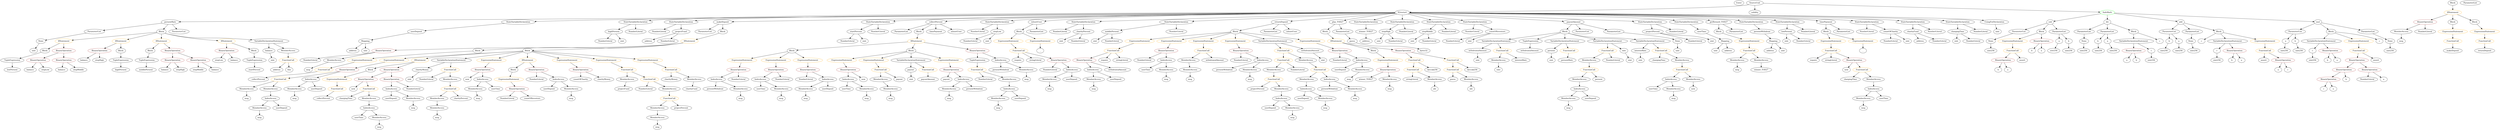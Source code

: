 strict digraph {
	graph [bb="0,0,15835,972"];
	node [label="\N"];
	Enter	[height=0.5,
		pos="11013,954",
		width=0.83628];
	MemberAccess_Unnamed_39	[color=black,
		height=0.5,
		label=MemberAccess,
		pos="4181.5,90",
		width=1.9174];
	Identifier_msg_22	[color=black,
		height=0.5,
		label=msg,
		pos="4181.5,18",
		width=0.75];
	MemberAccess_Unnamed_39 -> Identifier_msg_22	[pos="e,4181.5,36.104 4181.5,71.697 4181.5,64.407 4181.5,55.726 4181.5,47.536"];
	NumberLiteral_Unnamed_17	[color=black,
		height=0.5,
		label=NumberLiteral,
		pos="2994.5,666",
		width=1.765];
	ElementaryTypeName_uint256_4	[color=black,
		height=0.5,
		label=uint256,
		pos="13374,594",
		width=1.0442];
	FunctionCall_Unnamed_31	[color=orange,
		height=0.5,
		label=FunctionCall,
		pos="8169.5,594",
		width=1.6125];
	FunctionCall_Unnamed_33	[color=orange,
		height=0.5,
		label=FunctionCall,
		pos="8169.5,522",
		width=1.6125];
	FunctionCall_Unnamed_31 -> FunctionCall_Unnamed_33	[pos="e,8169.5,540.1 8169.5,575.7 8169.5,568.41 8169.5,559.73 8169.5,551.54"];
	MemberAccess_Unnamed_44	[color=black,
		height=0.5,
		label=MemberAccess,
		pos="8314.5,522",
		width=1.9174];
	FunctionCall_Unnamed_31 -> MemberAccess_Unnamed_44	[pos="e,8282.7,538.38 8199.9,578.33 8220.9,568.17 8249.2,554.53 8272.4,543.33"];
	IndexAccess_Unnamed_17	[color=black,
		height=0.5,
		label=IndexAccess,
		pos="8313.5,306",
		width=1.6402];
	Identifier_userDeposit_8	[color=black,
		height=0.5,
		label=userDeposit,
		pos="8303.5,234",
		width=1.5293];
	IndexAccess_Unnamed_17 -> Identifier_userDeposit_8	[pos="e,8306,252.1 8311,287.7 8310,280.32 8308.7,271.52 8307.6,263.25"];
	MemberAccess_Unnamed_46	[color=black,
		height=0.5,
		label=MemberAccess,
		pos="8445.5,234",
		width=1.9174];
	IndexAccess_Unnamed_17 -> MemberAccess_Unnamed_46	[pos="e,8416,250.64 8342.2,289.81 8360.8,279.9 8385.5,266.84 8406,255.95"];
	ParameterList_Unnamed_5	[color=black,
		height=0.5,
		label=ParameterList,
		pos="12769,738",
		width=1.7095];
	Parameter_None_2	[color=black,
		height=0.5,
		label=None,
		pos="12595,666",
		width=0.85014];
	ParameterList_Unnamed_5 -> Parameter_None_2	[pos="e,12619,677.35 12733,723.07 12706,712.52 12668,697.58 12635,684 12633,683.27 12631,682.52 12629,681.76"];
	MemberAccess_Unnamed_45	[color=black,
		height=0.5,
		label=MemberAccess,
		pos="8316.5,378",
		width=1.9174];
	MemberAccess_Unnamed_45 -> IndexAccess_Unnamed_17	[pos="e,8314.3,324.1 8315.8,359.7 8315.5,352.41 8315.1,343.73 8314.7,335.54"];
	ParameterList_Unnamed_6	[color=black,
		height=0.5,
		label=ParameterList,
		pos="13744,738",
		width=1.7095];
	Parameter_b_3	[color=black,
		height=0.5,
		label=b,
		pos="13737,666",
		width=0.75];
	ParameterList_Unnamed_6 -> Parameter_b_3	[pos="e,13738,684.1 13742,719.7 13741,712.41 13740,703.73 13739,695.54"];
	Parameter_a_3	[color=black,
		height=0.5,
		label=a,
		pos="13809,666",
		width=0.75];
	ParameterList_Unnamed_6 -> Parameter_a_3	[pos="e,13795,681.57 13759,720.41 13767,711.28 13778,699.81 13787,689.85"];
	Parameter_None_3	[color=black,
		height=0.5,
		label=None,
		pos="13885,666",
		width=0.85014];
	ElementaryTypeName_uint256_13	[color=black,
		height=0.5,
		label=uint256,
		pos="13902,594",
		width=1.0442];
	Parameter_None_3 -> ElementaryTypeName_uint256_13	[pos="e,13897,612.1 13889,647.7 13891,640.32 13893,631.52 13895,623.25"];
	NumberLiteral_Unnamed_37	[color=black,
		height=0.5,
		label=NumberLiteral,
		pos="3213.5,234",
		width=1.765];
	IndexAccess_Unnamed_19	[color=black,
		height=0.5,
		label=IndexAccess,
		pos="8135.5,234",
		width=1.6402];
	Identifier_userDeposit_9	[color=black,
		height=0.5,
		label=userDeposit,
		pos="8064.5,162",
		width=1.5293];
	IndexAccess_Unnamed_19 -> Identifier_userDeposit_9	[pos="e,8081.2,179.47 8118.7,216.41 8109.9,207.78 8099.1,197.06 8089.4,187.5"];
	MemberAccess_Unnamed_50	[color=black,
		height=0.5,
		label=MemberAccess,
		pos="8206.5,162",
		width=1.9174];
	IndexAccess_Unnamed_19 -> MemberAccess_Unnamed_50	[pos="e,8189.8,179.47 8152.3,216.41 8161.1,207.78 8172,197.06 8181.7,187.5"];
	BinaryOperation_Unnamed_41	[color=brown,
		height=0.5,
		label=BinaryOperation,
		pos="15382,810",
		width=1.9867];
	MemberAccess_Unnamed_57	[color=black,
		height=0.5,
		label=MemberAccess,
		pos="15231,738",
		width=1.9174];
	BinaryOperation_Unnamed_41 -> MemberAccess_Unnamed_57	[pos="e,15263,754.21 15348,793.64 15326,783.44 15297,769.94 15273,758.92"];
	NumberLiteral_Unnamed_45	[color=black,
		height=0.5,
		label=NumberLiteral,
		pos="15382,738",
		width=1.765];
	BinaryOperation_Unnamed_41 -> NumberLiteral_Unnamed_45	[pos="e,15382,756.1 15382,791.7 15382,784.41 15382,775.73 15382,767.54"];
	Identifier_highPersent	[color=black,
		height=0.5,
		label=highPersent,
		pos="760.52,450",
		width=1.4877];
	Identifier_userTime_4	[color=black,
		height=0.5,
		label=userTime,
		pos="2259.5,90",
		width=1.2521];
	IndexAccess_Unnamed_20	[color=black,
		height=0.5,
		label=IndexAccess,
		pos="6972.5,450",
		width=1.6402];
	MemberAccess_Unnamed_51	[color=black,
		height=0.5,
		label=MemberAccess,
		pos="6974.5,378",
		width=1.9174];
	IndexAccess_Unnamed_20 -> MemberAccess_Unnamed_51	[pos="e,6974,396.1 6973,431.7 6973.2,424.41 6973.5,415.73 6973.7,407.54"];
	Identifier_userDeposit_10	[color=black,
		height=0.5,
		label=userDeposit,
		pos="7116.5,378",
		width=1.5293];
	IndexAccess_Unnamed_20 -> Identifier_userDeposit_10	[pos="e,7087,393.35 7003.1,434.15 7024.5,423.71 7053.5,409.64 7076.8,398.33"];
	ElementaryTypeName_uint_8	[color=black,
		height=0.5,
		label=uint,
		pos="11306,666",
		width=0.75];
	BinaryOperation_Unnamed_16	[color=brown,
		height=0.5,
		label=BinaryOperation,
		pos="5402.5,450",
		width=1.9867];
	IndexAccess_Unnamed_7	[color=black,
		height=0.5,
		label=IndexAccess,
		pos="5402.5,378",
		width=1.6402];
	BinaryOperation_Unnamed_16 -> IndexAccess_Unnamed_7	[pos="e,5402.5,396.1 5402.5,431.7 5402.5,424.41 5402.5,415.73 5402.5,407.54"];
	Identifier_now_1	[color=black,
		height=0.5,
		label=now,
		pos="5506.5,378",
		width=0.75];
	BinaryOperation_Unnamed_16 -> Identifier_now_1	[pos="e,5488,391.43 5426.6,432.76 5442.1,422.33 5462.3,408.73 5478.5,397.83"];
	BinaryOperation_Unnamed_28	[color=brown,
		height=0.5,
		label=BinaryOperation,
		pos="2787.5,594",
		width=1.9867];
	NumberLiteral_Unnamed_35	[color=black,
		height=0.5,
		label=NumberLiteral,
		pos="1974.5,522",
		width=1.765];
	BinaryOperation_Unnamed_28 -> NumberLiteral_Unnamed_35	[pos="e,2020.2,534.93 2736.3,581.02 2726.5,579.07 2716.2,577.27 2706.5,576 2415.7,537.76 2337.9,581.42 2047.5,540 2042.2,539.25 2036.8,\
538.3 2031.3,537.24"];
	MemberAccess_Unnamed_26	[color=black,
		height=0.5,
		label=MemberAccess,
		pos="2125.5,522",
		width=1.9174];
	BinaryOperation_Unnamed_28 -> MemberAccess_Unnamed_26	[pos="e,2175.5,534.86 2736.3,581.16 2726.4,579.19 2716.2,577.36 2706.5,576 2485,544.96 2426,571.61 2204.5,540 2198.6,539.16 2192.5,538.13 \
2186.4,536.99"];
	MemberAccess_Unnamed_21	[color=black,
		height=0.5,
		label=MemberAccess,
		pos="9919.5,234",
		width=1.9174];
	Identifier_msg_12	[color=black,
		height=0.5,
		label=msg,
		pos="9919.5,162",
		width=0.75];
	MemberAccess_Unnamed_21 -> Identifier_msg_12	[pos="e,9919.5,180.1 9919.5,215.7 9919.5,208.41 9919.5,199.73 9919.5,191.54"];
	ExpressionStatement_Unnamed_17	[color=orange,
		height=0.5,
		label=ExpressionStatement,
		pos="2496.5,522",
		width=2.458];
	BinaryOperation_Unnamed_34	[color=brown,
		height=0.5,
		label=BinaryOperation,
		pos="2195.5,450",
		width=1.9867];
	ExpressionStatement_Unnamed_17 -> BinaryOperation_Unnamed_34	[pos="e,2246.9,462.94 2439.9,507.83 2388.1,495.78 2311.5,477.97 2257.9,465.51"];
	IndexAccess_Unnamed_10	[color=black,
		height=0.5,
		label=IndexAccess,
		pos="10578,378",
		width=1.6402];
	Identifier_userTime_3	[color=black,
		height=0.5,
		label=userTime,
		pos="10462,306",
		width=1.2521];
	IndexAccess_Unnamed_10 -> Identifier_userTime_3	[pos="e,10486,321.54 10552,361.46 10535,351.45 10513,338.32 10495,327.46"];
	MemberAccess_Unnamed_24	[color=black,
		height=0.5,
		label=MemberAccess,
		pos="10594,306",
		width=1.9174];
	IndexAccess_Unnamed_10 -> MemberAccess_Unnamed_24	[pos="e,10590,324.1 10581,359.7 10583,352.32 10585,343.52 10587,335.25"];
	FunctionDefinition_persentRate	[color=black,
		height=0.5,
		label=persentRate,
		pos="1073.5,810",
		width=1.5155];
	ParameterList_Unnamed_12	[color=black,
		height=0.5,
		label=ParameterList,
		pos="574.52,738",
		width=1.7095];
	FunctionDefinition_persentRate -> ParameterList_Unnamed_12	[pos="e,629.27,746.68 1023.8,802.03 933.41,789.35 741.89,762.48 640.57,748.27"];
	Block_Unnamed_9	[color=black,
		height=0.5,
		label=Block,
		pos="1017.5,738",
		width=0.90558];
	FunctionDefinition_persentRate -> Block_Unnamed_9	[pos="e,1030.3,754.99 1060.2,792.41 1053.5,783.92 1045,773.41 1037.5,763.96"];
	ParameterList_Unnamed_11	[color=black,
		height=0.5,
		label=ParameterList,
		pos="1129.5,738",
		width=1.7095];
	FunctionDefinition_persentRate -> ParameterList_Unnamed_11	[pos="e,1116,755.96 1086.8,792.41 1093.4,784.16 1101.5,774.01 1108.9,764.78"];
	IfStatement_Unnamed_8	[color=orange,
		height=0.5,
		label=IfStatement,
		pos="2656.5,522",
		width=1.4739];
	Block_Unnamed_21	[color=black,
		height=0.5,
		label=Block,
		pos="2334.5,450",
		width=0.90558];
	IfStatement_Unnamed_8 -> Block_Unnamed_21	[pos="e,2361,461.07 2617,509.73 2609.2,507.69 2601.2,505.68 2593.5,504 2501,483.64 2475.2,491.6 2383.5,468 2379.7,467.02 2375.7,465.87 \
2371.8,464.65"];
	BinaryOperation_Unnamed_31	[color=brown,
		height=0.5,
		label=BinaryOperation,
		pos="2464.5,450",
		width=1.9867];
	IfStatement_Unnamed_8 -> BinaryOperation_Unnamed_31	[pos="e,2503.8,465.33 2621.3,508.16 2591.3,497.23 2547.9,481.39 2514.3,469.16"];
	StateVariableDeclaration_Unnamed	[color=black,
		height=0.5,
		label=StateVariableDeclaration,
		pos="2790.5,810",
		width=2.8184];
	VariableDeclaration_userDeposit	[color=black,
		height=0.5,
		label=userDeposit,
		pos="2730.5,738",
		width=1.5293];
	StateVariableDeclaration_Unnamed -> VariableDeclaration_userDeposit	[pos="e,2744.9,755.79 2776,792.05 2768.8,783.71 2760.1,773.49 2752.2,764.25"];
	MemberAccess_Unnamed_33	[color=black,
		height=0.5,
		label=MemberAccess,
		pos="1622.5,162",
		width=1.9174];
	Identifier_msg_19	[color=black,
		height=0.5,
		label=msg,
		pos="1622.5,90",
		width=0.75];
	MemberAccess_Unnamed_33 -> Identifier_msg_19	[pos="e,1622.5,108.1 1622.5,143.7 1622.5,136.41 1622.5,127.73 1622.5,119.54"];
	Identifier_userDeposit_4	[color=black,
		height=0.5,
		label=userDeposit,
		pos="3485.5,306",
		width=1.5293];
	NumberLiteral_Unnamed_36	[color=black,
		height=0.5,
		label=NumberLiteral,
		pos="3395.5,378",
		width=1.765];
	Identifier_winner_TOD27_1	[color=black,
		height=0.5,
		label=winner_TOD27,
		pos="11145,450",
		width=1.9036];
	VariableDeclaration_middlePersent	[color=black,
		height=0.5,
		label=middlePersent,
		pos="7113.5,738",
		width=1.7511];
	ElementaryTypeName_uint_9	[color=black,
		height=0.5,
		label=uint,
		pos="7004.5,666",
		width=0.75];
	VariableDeclaration_middlePersent -> ElementaryTypeName_uint_9	[pos="e,7023.4,679.12 7088.8,721.12 7072.2,710.46 7050.3,696.4 7033,685.27"];
	NumberLiteral_Unnamed_15	[color=black,
		height=0.5,
		label=NumberLiteral,
		pos="7113.5,666",
		width=1.765];
	VariableDeclaration_middlePersent -> NumberLiteral_Unnamed_15	[pos="e,7113.5,684.1 7113.5,719.7 7113.5,712.41 7113.5,703.73 7113.5,695.54"];
	VariableDeclaration_c	[color=black,
		height=0.5,
		label=c,
		pos="14662,594",
		width=0.75];
	ElementaryTypeName_uint256_3	[color=black,
		height=0.5,
		label=uint256,
		pos="14662,522",
		width=1.0442];
	VariableDeclaration_c -> ElementaryTypeName_uint256_3	[pos="e,14662,540.1 14662,575.7 14662,568.41 14662,559.73 14662,551.54"];
	ExpressionStatement_Unnamed_16	[color=orange,
		height=0.5,
		label=ExpressionStatement,
		pos="2125.5,378",
		width=2.458];
	FunctionCall_Unnamed_22	[color=orange,
		height=0.5,
		label=FunctionCall,
		pos="2122.5,306",
		width=1.6125];
	ExpressionStatement_Unnamed_16 -> FunctionCall_Unnamed_22	[pos="e,2123.3,324.1 2124.8,359.7 2124.5,352.41 2124.1,343.73 2123.7,335.54"];
	StateVariableDeclaration_Unnamed_11	[color=black,
		height=0.5,
		label=StateVariableDeclaration,
		pos="3184.5,810",
		width=2.8184];
	VariableDeclaration_highPersent	[color=black,
		height=0.5,
		label=highPersent,
		pos="3049.5,738",
		width=1.4877];
	StateVariableDeclaration_Unnamed_11 -> VariableDeclaration_highPersent	[pos="e,3077.8,753.64 3152.9,792.59 3133.4,782.49 3108.3,769.49 3087.8,758.83"];
	NumberLiteral_Unnamed_18	[color=black,
		height=0.5,
		label=NumberLiteral,
		pos="3184.5,738",
		width=1.765];
	StateVariableDeclaration_Unnamed_11 -> NumberLiteral_Unnamed_18	[pos="e,3184.5,756.1 3184.5,791.7 3184.5,784.41 3184.5,775.73 3184.5,767.54"];
	ElementaryTypeName_uint_23	[color=black,
		height=0.5,
		label=uint,
		pos="9353.5,522",
		width=0.75];
	FunctionCall_Unnamed_28	[color=orange,
		height=0.5,
		label=FunctionCall,
		pos="2841.5,306",
		width=1.6125];
	MemberAccess_Unnamed_41	[color=black,
		height=0.5,
		label=MemberAccess,
		pos="2765.5,234",
		width=1.9174];
	FunctionCall_Unnamed_28 -> MemberAccess_Unnamed_41	[pos="e,2783.7,251.71 2823.5,288.41 2814.1,279.76 2802.4,269 2792,259.42"];
	Identifier_charityPercent	[color=black,
		height=0.5,
		label=charityPercent,
		pos="2916.5,234",
		width=1.765];
	FunctionCall_Unnamed_28 -> Identifier_charityPercent	[pos="e,2898.6,251.71 2859.3,288.41 2868.6,279.76 2880.1,269 2890.4,259.42"];
	Block_Unnamed_26	[color=black,
		height=0.5,
		label=Block,
		pos="15552,810",
		width=0.90558];
	ExpressionStatement_Unnamed_29	[color=orange,
		height=0.5,
		label=ExpressionStatement,
		pos="15552,738",
		width=2.458];
	Block_Unnamed_26 -> ExpressionStatement_Unnamed_29	[pos="e,15552,756.1 15552,791.7 15552,784.41 15552,775.73 15552,767.54"];
	ElementaryTypeName_uint_20	[color=black,
		height=0.5,
		label=uint,
		pos="9810.5,522",
		width=0.75];
	Identifier_msg_4	[color=black,
		height=0.5,
		label=msg,
		pos="5127.5,234",
		width=0.75];
	IfStatement_Unnamed_2	[color=orange,
		height=0.5,
		label=IfStatement,
		pos="397.52,666",
		width=1.4739];
	Block_Unnamed_11	[color=black,
		height=0.5,
		label=Block,
		pos="275.52,594",
		width=0.90558];
	IfStatement_Unnamed_2 -> Block_Unnamed_11	[pos="e,297.56,607.65 371.35,649.98 352.63,639.24 327.32,624.72 307.42,613.3"];
	BinaryOperation_Unnamed_19	[color=brown,
		height=0.5,
		label=BinaryOperation,
		pos="397.52,594",
		width=1.9867];
	IfStatement_Unnamed_2 -> BinaryOperation_Unnamed_19	[pos="e,397.52,612.1 397.52,647.7 397.52,640.41 397.52,631.73 397.52,623.54"];
	MemberAccess_Unnamed_34	[color=black,
		height=0.5,
		label=MemberAccess,
		pos="1537.5,306",
		width=1.9174];
	Identifier_msg_20	[color=black,
		height=0.5,
		label=msg,
		pos="1537.5,234",
		width=0.75];
	MemberAccess_Unnamed_34 -> Identifier_msg_20	[pos="e,1537.5,252.1 1537.5,287.7 1537.5,280.41 1537.5,271.73 1537.5,263.54"];
	MemberAccess_Unnamed_48	[color=black,
		height=0.5,
		label=MemberAccess,
		pos="8117.5,450",
		width=1.9174];
	FunctionCall_Unnamed_33 -> MemberAccess_Unnamed_48	[pos="e,8130,467.79 8156.9,504.05 8150.9,495.89 8143.5,485.91 8136.7,476.82"];
	NumberLiteral_Unnamed_41	[color=black,
		height=0.5,
		label=NumberLiteral,
		pos="8268.5,450",
		width=1.765];
	FunctionCall_Unnamed_33 -> NumberLiteral_Unnamed_41	[pos="e,8245.8,467.06 8192,505.12 8205.2,495.78 8222.1,483.84 8236.6,473.55"];
	VariableDeclaration_chargingTime	[color=black,
		height=0.5,
		label=chargingTime,
		pos="12380,738",
		width=1.6957];
	ElementaryTypeName_uint_6	[color=black,
		height=0.5,
		label=uint,
		pos="12374,666",
		width=0.75];
	VariableDeclaration_chargingTime -> ElementaryTypeName_uint_6	[pos="e,12375,684.1 12378,719.7 12377,712.41 12377,703.73 12376,695.54"];
	NumberLiteral_Unnamed_9	[color=black,
		height=0.5,
		label=NumberLiteral,
		pos="12483,666",
		width=1.765];
	VariableDeclaration_chargingTime -> NumberLiteral_Unnamed_9	[pos="e,12459,682.98 12403,720.94 12417,711.6 12434,699.69 12450,689.44"];
	Identifier_userTime_1	[color=black,
		height=0.5,
		label=userTime,
		pos="4839.5,306",
		width=1.2521];
	BinaryOperation_Unnamed_15	[color=brown,
		height=0.5,
		label=BinaryOperation,
		pos="4698.5,450",
		width=1.9867];
	IndexAccess_Unnamed_6	[color=black,
		height=0.5,
		label=IndexAccess,
		pos="4557.5,378",
		width=1.6402];
	BinaryOperation_Unnamed_15 -> IndexAccess_Unnamed_6	[pos="e,4587.3,393.77 4667.2,433.46 4646.6,423.24 4619.5,409.77 4597.4,398.78"];
	NumberLiteral_Unnamed_33	[color=black,
		height=0.5,
		label=NumberLiteral,
		pos="4698.5,378",
		width=1.765];
	BinaryOperation_Unnamed_15 -> NumberLiteral_Unnamed_33	[pos="e,4698.5,396.1 4698.5,431.7 4698.5,424.41 4698.5,415.73 4698.5,407.54"];
	NumberLiteral_Unnamed_26	[color=black,
		height=0.5,
		label=NumberLiteral,
		pos="9340.5,738",
		width=1.765];
	Block_Unnamed_25	[color=black,
		height=0.5,
		label=Block,
		pos="15691,810",
		width=0.90558];
	ExpressionStatement_Unnamed_28	[color=orange,
		height=0.5,
		label=ExpressionStatement,
		pos="15747,738",
		width=2.458];
	Block_Unnamed_25 -> ExpressionStatement_Unnamed_28	[pos="e,15733,755.8 15703,793.12 15710,784.68 15718,774.1 15726,764.55"];
	VariableDeclaration_c_2	[color=black,
		height=0.5,
		label=c,
		pos="14027,594",
		width=0.75];
	ElementaryTypeName_uint256_14	[color=black,
		height=0.5,
		label=uint256,
		pos="14027,522",
		width=1.0442];
	VariableDeclaration_c_2 -> ElementaryTypeName_uint256_14	[pos="e,14027,540.1 14027,575.7 14027,568.41 14027,559.73 14027,551.54"];
	Identifier_charityMoney_1	[color=black,
		height=0.5,
		label=charityMoney,
		pos="4262.5,378",
		width=1.7095];
	Identifier_countOfCharity	[color=black,
		height=0.5,
		label=countOfCharity,
		pos="3682.5,378",
		width=1.9036];
	ElementaryTypeName_address	[color=black,
		height=0.5,
		label=address,
		pos="2585.5,594",
		width=1.0996];
	Identifier_userTime_2	[color=black,
		height=0.5,
		label=userTime,
		pos="5387.5,306",
		width=1.2521];
	IndexAccess_Unnamed_7 -> Identifier_userTime_2	[pos="e,5391.2,324.1 5398.8,359.7 5397.2,352.32 5395.3,343.52 5393.6,335.25"];
	MemberAccess_Unnamed_9	[color=black,
		height=0.5,
		label=MemberAccess,
		pos="5519.5,306",
		width=1.9174];
	IndexAccess_Unnamed_7 -> MemberAccess_Unnamed_9	[pos="e,5492.8,322.98 5428.5,361.46 5444.6,351.81 5465.6,339.27 5483.3,328.65"];
	MemberAccess_Unnamed_6	[color=black,
		height=0.5,
		label=MemberAccess,
		pos="5127.5,306",
		width=1.9174];
	MemberAccess_Unnamed_6 -> Identifier_msg_4	[pos="e,5127.5,252.1 5127.5,287.7 5127.5,280.41 5127.5,271.73 5127.5,263.54"];
	NumberLiteral_Unnamed_42	[color=black,
		height=0.5,
		label=NumberLiteral,
		pos="8537.5,522",
		width=1.765];
	BinaryOperation_Unnamed_6	[color=brown,
		height=0.5,
		label=BinaryOperation,
		pos="12671,522",
		width=1.9867];
	Identifier_b_3	[color=black,
		height=0.5,
		label=b,
		pos="12635,450",
		width=0.75];
	BinaryOperation_Unnamed_6 -> Identifier_b_3	[pos="e,12643,467.14 12662,503.7 12658,495.75 12653,486.16 12648,477.34"];
	Identifier_a_4	[color=black,
		height=0.5,
		label=a,
		pos="12707,450",
		width=0.75];
	BinaryOperation_Unnamed_6 -> Identifier_a_4	[pos="e,12698,467.14 12679,503.7 12684,495.75 12688,486.16 12693,477.34"];
	Identifier_msg_17	[color=black,
		height=0.5,
		label=msg,
		pos="2391.5,18",
		width=0.75];
	ExpressionStatement_Unnamed_23	[color=orange,
		height=0.5,
		label=ExpressionStatement,
		pos="7283.5,666",
		width=2.458];
	FunctionCall_Unnamed_35	[color=orange,
		height=0.5,
		label=FunctionCall,
		pos="7086.5,594",
		width=1.6125];
	ExpressionStatement_Unnamed_23 -> FunctionCall_Unnamed_35	[pos="e,7123.5,608.16 7240.8,649.81 7209.4,638.65 7166.7,623.48 7134.1,611.92"];
	MemberAccess_Unnamed_42	[color=black,
		height=0.5,
		label=MemberAccess,
		pos="2765.5,162",
		width=1.9174];
	MemberAccess_Unnamed_41 -> MemberAccess_Unnamed_42	[pos="e,2765.5,180.1 2765.5,215.7 2765.5,208.41 2765.5,199.73 2765.5,191.54"];
	StateVariableDeclaration_Unnamed_3	[color=black,
		height=0.5,
		label=StateVariableDeclaration,
		pos="3467.5,810",
		width=2.8184];
	NumberLiteral_Unnamed_2	[color=black,
		height=0.5,
		label=NumberLiteral,
		pos="3329.5,738",
		width=1.765];
	StateVariableDeclaration_Unnamed_3 -> NumberLiteral_Unnamed_2	[pos="e,3359.3,754.11 3435.2,792.59 3415.5,782.63 3390.3,769.85 3369.5,759.27"];
	VariableDeclaration_projectFund	[color=black,
		height=0.5,
		label=projectFund,
		pos="3467.5,738",
		width=1.5571];
	StateVariableDeclaration_Unnamed_3 -> VariableDeclaration_projectFund	[pos="e,3467.5,756.1 3467.5,791.7 3467.5,784.41 3467.5,775.73 3467.5,767.54"];
	Identifier_msg_29	[color=black,
		height=0.5,
		label=msg,
		pos="7417.5,378",
		width=0.75];
	Identifier_guess	[color=black,
		height=0.5,
		label=guess,
		pos="9248.5,378",
		width=0.87786];
	stringLiteral_Unnamed_2	[color=black,
		height=0.5,
		label=stringLiteral,
		pos="8988.5,378",
		width=1.5016];
	NumberLiteral_Unnamed_43	[color=black,
		height=0.5,
		label=NumberLiteral,
		pos="7276.5,522",
		width=1.765];
	Block_Unnamed_20	[color=black,
		height=0.5,
		label=Block,
		pos="3249.5,450",
		width=0.90558];
	ExpressionStatement_Unnamed_15	[color=orange,
		height=0.5,
		label=ExpressionStatement,
		pos="3225.5,378",
		width=2.458];
	Block_Unnamed_20 -> ExpressionStatement_Unnamed_15	[pos="e,3231.4,396.28 3243.7,432.05 3241.1,424.52 3238,415.44 3235.1,406.94"];
	NumberLiteral_Unnamed_39	[color=black,
		height=0.5,
		label=NumberLiteral,
		pos="4106.5,306",
		width=1.765];
	Identifier_persentWithdraw_3	[color=black,
		height=0.5,
		label=persentWithdraw,
		pos="8464.5,306",
		width=2.056];
	Identifier_msg_27	[color=black,
		height=0.5,
		label=msg,
		pos="6974.5,306",
		width=0.75];
	MemberAccess_Unnamed_43	[color=black,
		height=0.5,
		label=MemberAccess,
		pos="4411.5,378",
		width=1.9174];
	Identifier_charityFund	[color=black,
		height=0.5,
		label=charityFund,
		pos="4399.5,306",
		width=1.5293];
	MemberAccess_Unnamed_43 -> Identifier_charityFund	[pos="e,4402.5,324.1 4408.6,359.7 4407.3,352.32 4405.8,343.52 4404.4,335.25"];
	IndexAccess_Unnamed_15	[color=black,
		height=0.5,
		label=IndexAccess,
		pos="1693.5,234",
		width=1.6402];
	IndexAccess_Unnamed_15 -> MemberAccess_Unnamed_33	[pos="e,1639.2,179.47 1676.7,216.41 1667.9,207.78 1657.1,197.06 1647.4,187.5"];
	Identifier_userDeposit_7	[color=black,
		height=0.5,
		label=userDeposit,
		pos="1764.5,162",
		width=1.5293];
	IndexAccess_Unnamed_15 -> Identifier_userDeposit_7	[pos="e,1747.8,179.47 1710.3,216.41 1719.1,207.78 1730,197.06 1739.7,187.5"];
	NumberLiteral_Unnamed_28	[color=black,
		height=0.5,
		label=NumberLiteral,
		pos="11808,738",
		width=1.765];
	MemberAccess_Unnamed_19	[color=black,
		height=0.5,
		label=MemberAccess,
		pos="10053,522",
		width=1.9174];
	FunctionCall_Unnamed_17	[color=orange,
		height=0.5,
		label=FunctionCall,
		pos="10053,450",
		width=1.6125];
	MemberAccess_Unnamed_19 -> FunctionCall_Unnamed_17	[pos="e,10053,468.1 10053,503.7 10053,496.41 10053,487.73 10053,479.54"];
	Identifier_msg_11	[color=black,
		height=0.5,
		label=msg,
		pos="10989,450",
		width=0.75];
	Identifier_chargingTime_2	[color=black,
		height=0.5,
		label=chargingTime,
		pos="2177.5,234",
		width=1.6957];
	Identifier_collectPercent_1	[color=black,
		height=0.5,
		label=collectPercent,
		pos="1621.5,378",
		width=1.7511];
	Identifier_persentWithdraw	[color=black,
		height=0.5,
		label=persentWithdraw,
		pos="6380.5,450",
		width=2.056];
	FunctionCall_Unnamed_26	[color=orange,
		height=0.5,
		label=FunctionCall,
		pos="4257.5,234",
		width=1.6125];
	MemberAccess_Unnamed_38	[color=black,
		height=0.5,
		label=MemberAccess,
		pos="4181.5,162",
		width=1.9174];
	FunctionCall_Unnamed_26 -> MemberAccess_Unnamed_38	[pos="e,4199.7,179.71 4239.5,216.41 4230.1,207.76 4218.4,197 4208,187.42"];
	Identifier_projectPercent	[color=black,
		height=0.5,
		label=projectPercent,
		pos="4333.5,162",
		width=1.7927];
	FunctionCall_Unnamed_26 -> Identifier_projectPercent	[pos="e,4315.4,179.71 4275.5,216.41 4284.9,207.76 4296.6,197 4307,187.42"];
	Identifier_b_4	[color=black,
		height=0.5,
		label=b,
		pos="12841,594",
		width=0.75];
	TupleExpression_Unnamed	[color=black,
		height=0.5,
		label=TupleExpression,
		pos="6229.5,522",
		width=2.0422];
	FunctionCall_Unnamed_6	[color=orange,
		height=0.5,
		label=FunctionCall,
		pos="6230.5,450",
		width=1.6125];
	TupleExpression_Unnamed -> FunctionCall_Unnamed_6	[pos="e,6230.3,468.1 6229.8,503.7 6229.9,496.41 6230,487.73 6230.1,479.54"];
	ElementaryTypeName_bytes32	[color=black,
		height=0.5,
		label=bytes32,
		pos="9070.5,594",
		width=1.0996];
	MemberAccess_Unnamed_14	[color=black,
		height=0.5,
		label=MemberAccess,
		pos="9367.5,378",
		width=1.9174];
	Identifier_abi	[color=black,
		height=0.5,
		label=abi,
		pos="9367.5,306",
		width=0.75];
	MemberAccess_Unnamed_14 -> Identifier_abi	[pos="e,9367.5,324.1 9367.5,359.7 9367.5,352.41 9367.5,343.73 9367.5,335.54"];
	Identifier_b_5	[color=black,
		height=0.5,
		label=b,
		pos="14127,522",
		width=0.75];
	FunctionCall_Unnamed_38	[color=orange,
		height=0.5,
		label=FunctionCall,
		pos="15552,666",
		width=1.6125];
	ExpressionStatement_Unnamed_29 -> FunctionCall_Unnamed_38	[pos="e,15552,684.1 15552,719.7 15552,712.41 15552,703.73 15552,695.54"];
	ExpressionStatement_Unnamed_22	[color=orange,
		height=0.5,
		label=ExpressionStatement,
		pos="2301.5,522",
		width=2.458];
	FunctionCall_Unnamed_30	[color=orange,
		height=0.5,
		label=FunctionCall,
		pos="2047.5,450",
		width=1.6125];
	ExpressionStatement_Unnamed_22 -> FunctionCall_Unnamed_30	[pos="e,2089.7,462.62 2250.4,506.92 2207,494.95 2144.8,477.81 2100.8,465.67"];
	VariableDeclarationStatement_Unnamed_9	[color=black,
		height=0.5,
		label=VariableDeclarationStatement,
		pos="2846.5,522",
		width=3.3174];
	VariableDeclaration_charityMoney	[color=black,
		height=0.5,
		label=charityMoney,
		pos="2659.5,450",
		width=1.7095];
	VariableDeclarationStatement_Unnamed_9 -> VariableDeclaration_charityMoney	[pos="e,2696.4,464.79 2803.1,504.76 2774.3,493.97 2736.5,479.8 2706.9,468.72"];
	FunctionCall_Unnamed_27	[color=orange,
		height=0.5,
		label=FunctionCall,
		pos="2841.5,450",
		width=1.6125];
	VariableDeclarationStatement_Unnamed_9 -> FunctionCall_Unnamed_27	[pos="e,2842.7,468.1 2845.3,503.7 2844.8,496.41 2844.1,487.73 2843.6,479.54"];
	Identifier_countOfInvestors	[color=black,
		height=0.5,
		label=countOfInvestors,
		pos="3371.5,234",
		width=2.1115];
	BinaryOperation_Unnamed_35	[color=brown,
		height=0.5,
		label=BinaryOperation,
		pos="3059.5,450",
		width=1.9867];
	Identifier_now_4	[color=black,
		height=0.5,
		label=now,
		pos="2955.5,378",
		width=0.75];
	BinaryOperation_Unnamed_35 -> Identifier_now_4	[pos="e,2974,391.43 3035.4,432.76 3019.9,422.33 2999.7,408.73 2983.5,397.83"];
	IndexAccess_Unnamed_16	[color=black,
		height=0.5,
		label=IndexAccess,
		pos="3059.5,378",
		width=1.6402];
	BinaryOperation_Unnamed_35 -> IndexAccess_Unnamed_16	[pos="e,3059.5,396.1 3059.5,431.7 3059.5,424.41 3059.5,415.73 3059.5,407.54"];
	BinaryOperation_Unnamed_17	[color=brown,
		height=0.5,
		label=BinaryOperation,
		pos="6082.5,450",
		width=1.9867];
	Identifier_payout	[color=black,
		height=0.5,
		label=payout,
		pos="6055.5,378",
		width=1.0026];
	BinaryOperation_Unnamed_17 -> Identifier_payout	[pos="e,6062.1,396.1 6075.8,431.7 6072.9,424.15 6069.5,415.12 6066.2,406.68"];
	IndexAccess_Unnamed_8	[color=black,
		height=0.5,
		label=IndexAccess,
		pos="6168.5,378",
		width=1.6402];
	BinaryOperation_Unnamed_17 -> IndexAccess_Unnamed_8	[pos="e,6148.6,395.23 6102.9,432.41 6113.9,423.45 6127.7,412.25 6139.7,402.42"];
	MemberAccess_Unnamed_51 -> Identifier_msg_27	[pos="e,6974.5,324.1 6974.5,359.7 6974.5,352.41 6974.5,343.73 6974.5,335.54"];
	Identifier_msg_30	[color=black,
		height=0.5,
		label=msg,
		pos="7961.5,378",
		width=0.75];
	VariableDeclarationStatement_Unnamed_8	[color=black,
		height=0.5,
		label=VariableDeclarationStatement,
		pos="9502.5,666",
		width=3.3174];
	VariableDeclaration_withdrawalAmount	[color=black,
		height=0.5,
		label=withdrawalAmount,
		pos="9353.5,594",
		width=2.2362];
	VariableDeclarationStatement_Unnamed_8 -> VariableDeclaration_withdrawalAmount	[pos="e,9387,610.75 9467.2,648.41 9446.3,638.57 9419.5,626.01 9397.2,615.54"];
	FunctionCall_Unnamed_20	[color=orange,
		height=0.5,
		label=FunctionCall,
		pos="9510.5,594",
		width=1.6125];
	VariableDeclarationStatement_Unnamed_8 -> FunctionCall_Unnamed_20	[pos="e,9508.6,612.1 9504.5,647.7 9505.3,640.41 9506.3,631.73 9507.3,623.54"];
	ElementaryTypeName_uint_13	[color=black,
		height=0.5,
		label=uint,
		pos="8757.5,666",
		width=0.75];
	ElementaryTypeName_address_4	[color=black,
		height=0.5,
		label=address,
		pos="12144,666",
		width=1.0996];
	NumberLiteral_Unnamed_19	[color=black,
		height=0.5,
		label=NumberLiteral,
		pos="6216.5,666",
		width=1.765];
	Block_Unnamed_7	[color=black,
		height=0.5,
		label=Block,
		pos="5055.5,594",
		width=0.90558];
	ExpressionStatement_Unnamed_9	[color=orange,
		height=0.5,
		label=ExpressionStatement,
		pos="4720.5,522",
		width=2.458];
	Block_Unnamed_7 -> ExpressionStatement_Unnamed_9	[pos="e,4780.8,535.59 5025.2,586.66 4972.8,575.72 4864,552.98 4791.6,537.86"];
	ExpressionStatement_Unnamed_8	[color=orange,
		height=0.5,
		label=ExpressionStatement,
		pos="4958.5,522",
		width=2.458];
	Block_Unnamed_7 -> ExpressionStatement_Unnamed_8	[pos="e,4981.7,539.76 5036.4,579.17 5023.4,569.8 5005.9,557.19 4990.8,546.29"];
	ExpressionStatement_Unnamed_7	[color=orange,
		height=0.5,
		label=ExpressionStatement,
		pos="5153.5,522",
		width=2.458];
	Block_Unnamed_7 -> ExpressionStatement_Unnamed_7	[pos="e,5130,539.76 5074.9,579.17 5088,569.8 5105.7,557.19 5120.9,546.29"];
	ElementaryTypeName_uint_19	[color=black,
		height=0.5,
		label=uint,
		pos="10618,594",
		width=0.75];
	FunctionDefinition_sub	[color=black,
		height=0.5,
		label=sub,
		pos="12968,810",
		width=0.75];
	FunctionDefinition_sub -> ParameterList_Unnamed_5	[pos="e,12807,752.44 12944,800.7 12913,789.78 12858,770.34 12817,756.19"];
	Block_Unnamed_2	[color=black,
		height=0.5,
		label=Block,
		pos="12910,738",
		width=0.90558];
	FunctionDefinition_sub -> Block_Unnamed_2	[pos="e,12922,754.64 12955,793.81 12948,784.94 12938,773.55 12930,763.45"];
	ParameterList_Unnamed_4	[color=black,
		height=0.5,
		label=ParameterList,
		pos="13027,738",
		width=1.7095];
	FunctionDefinition_sub -> ParameterList_Unnamed_4	[pos="e,13013,755.63 12980,793.81 12988,785.19 12997,774.18 13005,764.29"];
	VariableDeclaration_withdrawalAmount -> ElementaryTypeName_uint_23	[pos="e,9353.5,540.1 9353.5,575.7 9353.5,568.41 9353.5,559.73 9353.5,551.54"];
	ElementaryTypeName_address_3	[color=black,
		height=0.5,
		label=address,
		pos="3267.5,666",
		width=1.0996];
	ElementaryTypeName_uint_24	[color=black,
		height=0.5,
		label=uint,
		pos="2581.5,378",
		width=0.75];
	VariableDeclaration_charityMoney -> ElementaryTypeName_uint_24	[pos="e,2597.2,393.11 2641,432.41 2630.4,422.87 2616.9,410.79 2605.5,400.53"];
	FunctionDefinition_div	[color=black,
		height=0.5,
		label=div,
		pos="13335,810",
		width=0.75];
	ParameterList_Unnamed_3	[color=black,
		height=0.5,
		label=ParameterList,
		pos="13191,738",
		width=1.7095];
	FunctionDefinition_div -> ParameterList_Unnamed_3	[pos="e,13221,753.96 13313,798.52 13291,788.08 13258,771.8 13231,758.9"];
	ParameterList_Unnamed_2	[color=black,
		height=0.5,
		label=ParameterList,
		pos="13335,738",
		width=1.7095];
	FunctionDefinition_div -> ParameterList_Unnamed_2	[pos="e,13335,756.1 13335,791.7 13335,784.41 13335,775.73 13335,767.54"];
	Block_Unnamed_1	[color=black,
		height=0.5,
		label=Block,
		pos="13501,738",
		width=0.90558];
	FunctionDefinition_div -> Block_Unnamed_1	[pos="e,13475,749.66 13357,799.56 13385,787.89 13432,767.89 13465,754.09"];
	MemberAccess_Unnamed_18	[color=black,
		height=0.5,
		label=MemberAccess,
		pos="10989,522",
		width=1.9174];
	MemberAccess_Unnamed_18 -> Identifier_msg_11	[pos="e,10989,468.1 10989,503.7 10989,496.41 10989,487.73 10989,479.54"];
	FunctionCall_Unnamed_8	[color=orange,
		height=0.5,
		label=FunctionCall,
		pos="5620.5,450",
		width=1.6125];
	MemberAccess_Unnamed_11	[color=black,
		height=0.5,
		label=MemberAccess,
		pos="5620.5,378",
		width=1.9174];
	FunctionCall_Unnamed_8 -> MemberAccess_Unnamed_11	[pos="e,5620.5,396.1 5620.5,431.7 5620.5,424.41 5620.5,415.73 5620.5,407.54"];
	Identifier_payout_1	[color=black,
		height=0.5,
		label=payout,
		pos="5743.5,378",
		width=1.0026];
	FunctionCall_Unnamed_8 -> Identifier_payout_1	[pos="e,5720.3,392.21 5647.5,433.64 5666.1,423.08 5690.8,409 5710.5,397.78"];
	VariableDeclaration_highPersent -> NumberLiteral_Unnamed_17	[pos="e,3007.8,683.96 3036.5,720.41 3030,712.16 3022,702.01 3014.8,692.78"];
	ElementaryTypeName_uint_10	[color=black,
		height=0.5,
		label=uint,
		pos="3103.5,666",
		width=0.75];
	VariableDeclaration_highPersent -> ElementaryTypeName_uint_10	[pos="e,3091.7,682.36 3062.6,720.05 3069.2,711.44 3077.4,700.81 3084.7,691.33"];
	ContractDefinition_X2restart	[color=black,
		height=0.5,
		label=X2restart,
		pos="8896.5,882",
		width=1.2382];
	ContractDefinition_X2restart -> FunctionDefinition_persentRate	[pos="e,1128.3,811.62 8851.7,880.65 8439.3,877.45 5259,852.63 2680.5,828 2082.3,822.29 1358.9,814.22 1139.6,811.75"];
	ContractDefinition_X2restart -> StateVariableDeclaration_Unnamed	[pos="e,2882.9,817.72 8851.8,880.91 8379,879.89 4292.1,869.96 3074.5,828 3014.7,825.94 2947.9,822.02 2894.1,818.47"];
	ContractDefinition_X2restart -> StateVariableDeclaration_Unnamed_11	[pos="e,3267.6,820.66 8851.6,880.81 8357.1,878.72 3937.6,859.21 3357.5,828 3331.9,826.62 3304.3,824.29 3278.7,821.78"];
	ContractDefinition_X2restart -> StateVariableDeclaration_Unnamed_3	[pos="e,3568.1,812.81 8851.8,880.54 8511.9,877 6298,853.68 4498.5,828 4164.1,823.23 3768.8,816.37 3579.5,813.01"];
	FunctionDefinition_makeDeposit	[color=black,
		height=0.5,
		label=makeDeposit,
		pos="4566.5,810",
		width=1.6402];
	ContractDefinition_X2restart -> FunctionDefinition_makeDeposit	[pos="e,4625.5,812.06 8852.1,880.33 8560.9,875.9 6896.6,850.54 5540.5,828 5201.8,822.37 4796.8,815.14 4636.6,812.26"];
	StateVariableDeclaration_Unnamed_8	[color=black,
		height=0.5,
		label=StateVariableDeclaration,
		pos="5650.5,810",
		width=2.8184];
	ContractDefinition_X2restart -> StateVariableDeclaration_Unnamed_8	[pos="e,5743.8,817.39 8851.8,880.87 8580.6,879.96 7127.2,873.09 5942.5,828 5880.3,825.63 5810.8,821.64 5755.1,818.11"];
	FunctionDefinition_collectPercent	[color=black,
		height=0.5,
		label=collectPercent,
		pos="6014.5,810",
		width=1.7511];
	ContractDefinition_X2restart -> FunctionDefinition_collectPercent	[pos="e,6075.1,815.45 8851.9,880.78 8599.8,879.39 7328.2,870.49 6290.5,828 6221.1,825.16 6141.9,820.09 6086.2,816.23"];
	StateVariableDeclaration_Unnamed_12	[color=black,
		height=0.5,
		label=StateVariableDeclaration,
		pos="6400.5,810",
		width=2.8184];
	ContractDefinition_X2restart -> StateVariableDeclaration_Unnamed_12	[pos="e,6485.6,820.15 8851.6,881.14 8615.8,881.61 7496.8,880.82 6583.5,828 6555.4,826.37 6524.9,823.84 6497,821.23"];
	ModifierDefinition_isIssetUser	[color=black,
		height=0.5,
		label=isIssetUser,
		pos="6644.5,810",
		width=1.4323];
	ContractDefinition_X2restart -> ModifierDefinition_isIssetUser	[pos="e,6693.2,816.57 8851.6,881.01 8630.4,880.82 7635.5,877.15 6822.5,828 6783.1,825.62 6739,821.41 6704.5,817.78"];
	StateVariableDeclaration_Unnamed_6	[color=black,
		height=0.5,
		label=StateVariableDeclaration,
		pos="6932.5,810",
		width=2.8184];
	ContractDefinition_X2restart -> StateVariableDeclaration_Unnamed_6	[pos="e,7031.2,814.65 8852,879.45 8671,873.13 7971.7,848.7 7396.5,828 7275.4,823.64 7136.4,818.54 7042.4,815.07"];
	StateVariableDeclaration_Unnamed_10	[color=black,
		height=0.5,
		label=StateVariableDeclaration,
		pos="7506.5,810",
		width=2.8184];
	ContractDefinition_X2restart -> StateVariableDeclaration_Unnamed_10	[pos="e,7602.9,815.85 8852.2,878.77 8660.4,869.11 7898.2,830.72 7614,816.41"];
	FunctionDefinition_returnDeposit	[color=black,
		height=0.5,
		label=returnDeposit,
		pos="8144.5,810",
		width=1.6957];
	ContractDefinition_X2restart -> FunctionDefinition_returnDeposit	[pos="e,8202.2,816.37 8853.4,876.99 8728.5,865.36 8365.7,831.59 8213.3,817.4"];
	FunctionDefinition_play_TOD27	[color=black,
		height=0.5,
		label=play_TOD27,
		pos="8496.5,810",
		width=1.6541];
	ContractDefinition_X2restart -> FunctionDefinition_play_TOD27	[pos="e,8540.6,822.43 8854.5,875.41 8791.5,866.77 8668.8,848.94 8565.5,828 8561,827.08 8556.3,826.05 8551.5,824.99"];
	StateVariableDeclaration_Unnamed_17	[color=black,
		height=0.5,
		label=StateVariableDeclaration,
		pos="8675.5,810",
		width=2.8184];
	ContractDefinition_X2restart -> StateVariableDeclaration_Unnamed_17	[pos="e,8723.6,826.21 8862.5,870.22 8828.4,859.43 8775.4,842.63 8734.5,829.67"];
	StateVariableDeclaration_Unnamed_14	[color=black,
		height=0.5,
		label=StateVariableDeclaration,
		pos="8896.5,810",
		width=2.8184];
	ContractDefinition_X2restart -> StateVariableDeclaration_Unnamed_14	[pos="e,8896.5,828.1 8896.5,863.7 8896.5,856.41 8896.5,847.73 8896.5,839.54"];
	StateVariableDeclaration_Unnamed_13	[color=black,
		height=0.5,
		label=StateVariableDeclaration,
		pos="9117.5,810",
		width=2.8184];
	ContractDefinition_X2restart -> StateVariableDeclaration_Unnamed_13	[pos="e,9069.5,826.21 8930.6,870.22 8964.6,859.43 9017.7,842.63 9058.6,829.67"];
	StateVariableDeclaration_Unnamed_15	[color=black,
		height=0.5,
		label=StateVariableDeclaration,
		pos="9340.5,810",
		width=2.8184];
	ContractDefinition_X2restart -> StateVariableDeclaration_Unnamed_15	[pos="e,9266.4,822.69 8937.5,874.54 9009.4,863.21 9159.7,839.51 9255,824.48"];
	FunctionDefinition_payoutAmount	[color=black,
		height=0.5,
		label=payoutAmount,
		pos="9980.5,810",
		width=1.8343];
	ContractDefinition_X2restart -> FunctionDefinition_payoutAmount	[pos="e,9916.6,815.13 8940.4,878.17 9106,867.47 9695.3,829.42 9905.4,815.85"];
	StateVariableDeclaration_Unnamed_5	[color=black,
		height=0.5,
		label=StateVariableDeclaration,
		pos="10461,810",
		width=2.8184];
	ContractDefinition_X2restart -> StateVariableDeclaration_Unnamed_5	[pos="e,10363,815.36 8940.8,879.02 9149.7,869.67 10040,829.83 10352,815.86"];
	StateVariableDeclaration_Unnamed_1	[color=black,
		height=0.5,
		label=StateVariableDeclaration,
		pos="10682,810",
		width=2.8184];
	ContractDefinition_X2restart -> StateVariableDeclaration_Unnamed_1	[pos="e,10610,823.2 8941.1,880.32 9172.8,876.65 10241,858.36 10571,828 10580,827.15 10589,826.02 10599,824.75"];
	FunctionDefinition_getReward_TOD27	[color=black,
		height=0.5,
		label=getReward_TOD27,
		pos="10885,810",
		width=2.3333];
	ContractDefinition_X2restart -> FunctionDefinition_getReward_TOD27	[pos="e,10826,823.16 8941.2,880.68 9190.8,878.74 10416,867.35 10792,828 10799,827.22 10807,826.17 10814,824.99"];
	StateVariableDeclaration_Unnamed_2	[color=black,
		height=0.5,
		label=StateVariableDeclaration,
		pos="11088,810",
		width=2.8184];
	ContractDefinition_X2restart -> StateVariableDeclaration_Unnamed_2	[pos="e,11017,823.27 8941.1,880.64 9204.9,878.4 10562,865.23 10978,828 10987,827.18 10996,826.07 11006,824.81"];
	StateVariableDeclaration_Unnamed_9	[color=black,
		height=0.5,
		label=StateVariableDeclaration,
		pos="11309,810",
		width=2.8184];
	ContractDefinition_X2restart -> StateVariableDeclaration_Unnamed_9	[pos="e,11238,823.25 8941.2,880.76 9221.2,879.12 10736,868.51 11198,828 11207,827.18 11217,826.07 11226,824.8"];
	ModifierDefinition_timePayment	[color=black,
		height=0.5,
		label=timePayment,
		pos="11553,810",
		width=1.6125];
	ContractDefinition_X2restart -> ModifierDefinition_timePayment	[pos="e,11501,818.81 8941.1,880.71 9236.1,878.66 10909,865.54 11419,828 11442,826.27 11468,823.3 11490,820.32"];
	StateVariableDeclaration_Unnamed_16	[color=black,
		height=0.5,
		label=StateVariableDeclaration,
		pos="11808,810",
		width=2.8184];
	ContractDefinition_X2restart -> StateVariableDeclaration_Unnamed_16	[pos="e,11722,820.02 8941.2,880.56 9249.5,877.49 11067,858.31 11620,828 11649,826.37 11682,823.75 11711,821.06"];
	StateVariableDeclaration_Unnamed_4	[color=black,
		height=0.5,
		label=StateVariableDeclaration,
		pos="12100,810",
		width=2.8184];
	ContractDefinition_X2restart -> StateVariableDeclaration_Unnamed_4	[pos="e,12015,820.24 8941.2,880.68 9268.7,878.27 11302,862.11 11918,828 11946,826.45 11976,823.95 12004,821.33"];
	StateVariableDeclaration_Unnamed_7	[color=black,
		height=0.5,
		label=StateVariableDeclaration,
		pos="12380,810",
		width=2.8184];
	ContractDefinition_X2restart -> StateVariableDeclaration_Unnamed_7	[pos="e,12297,820.69 8941.3,880.8 9286.9,879.18 11532,867.24 12210,828 12234,826.57 12261,824.28 12285,821.83"];
	UsingForDeclaration_Unnamed	[color=black,
		height=0.5,
		label=UsingForDeclaration,
		pos="12610,810",
		width=2.4303];
	ContractDefinition_X2restart -> UsingForDeclaration_Unnamed	[pos="e,12543,821.98 8941.2,880.68 9329.1,877.88 12119,856.84 12490,828 12503,826.94 12518,825.31 12532,823.49"];
	VariableDeclaration_charityFund	[color=black,
		height=0.5,
		label=charityFund,
		pos="12100,738",
		width=1.5293];
	VariableDeclaration_charityFund -> ElementaryTypeName_address_4	[pos="e,12133,683.79 12110,720.05 12115,712.06 12121,702.33 12127,693.4"];
	NumberLiteral_Unnamed_3	[color=black,
		height=0.5,
		label=NumberLiteral,
		pos="12265,666",
		width=1.765];
	VariableDeclaration_charityFund -> NumberLiteral_Unnamed_3	[pos="e,12230,681.52 12132,723.17 12157,712.55 12192,697.76 12220,686.02"];
	MemberAccess_Unnamed_32	[color=black,
		height=0.5,
		label=MemberAccess,
		pos="1693.5,306",
		width=1.9174];
	MemberAccess_Unnamed_32 -> IndexAccess_Unnamed_15	[pos="e,1693.5,252.1 1693.5,287.7 1693.5,280.41 1693.5,271.73 1693.5,263.54"];
	Identifier_persentWithdraw_1	[color=black,
		height=0.5,
		label=persentWithdraw,
		pos="4546.5,306",
		width=2.056];
	NumberLiteral_Unnamed_30	[color=black,
		height=0.5,
		label=NumberLiteral,
		pos="6309.5,378",
		width=1.765];
	MemberAccess_Unnamed_15	[color=black,
		height=0.5,
		label=MemberAccess,
		pos="9129.5,378",
		width=1.9174];
	Identifier_abi_1	[color=black,
		height=0.5,
		label=abi,
		pos="9129.5,306",
		width=0.75];
	MemberAccess_Unnamed_15 -> Identifier_abi_1	[pos="e,9129.5,324.1 9129.5,359.7 9129.5,352.41 9129.5,343.73 9129.5,335.54"];
	NumberLiteral_Unnamed_34	[color=black,
		height=0.5,
		label=NumberLiteral,
		pos="10204,522",
		width=1.765];
	FunctionCall_Unnamed_32	[color=orange,
		height=0.5,
		label=FunctionCall,
		pos="8408.5,450",
		width=1.6125];
	MemberAccess_Unnamed_44 -> FunctionCall_Unnamed_32	[pos="e,8386.8,467.15 8336.3,504.76 8348.7,495.58 8364.3,483.94 8377.8,473.84"];
	ElementaryTypeName_uint256_11	[color=black,
		height=0.5,
		label=uint256,
		pos="13809,594",
		width=1.0442];
	ExpressionStatement_Unnamed_25	[color=orange,
		height=0.5,
		label=ExpressionStatement,
		pos="7478.5,666",
		width=2.458];
	BinaryOperation_Unnamed_39	[color=brown,
		height=0.5,
		label=BinaryOperation,
		pos="7417.5,594",
		width=1.9867];
	ExpressionStatement_Unnamed_25 -> BinaryOperation_Unnamed_39	[pos="e,7432.1,611.79 7463.8,648.05 7456.5,639.71 7447.6,629.49 7439.5,620.25"];
	Identifier_a_7	[color=black,
		height=0.5,
		label=a,
		pos="14399,450",
		width=0.75];
	Parameter_a_2	[color=black,
		height=0.5,
		label=a,
		pos="13027,666",
		width=0.75];
	ElementaryTypeName_uint256_8	[color=black,
		height=0.5,
		label=uint256,
		pos="13002,594",
		width=1.0442];
	Parameter_a_2 -> ElementaryTypeName_uint256_8	[pos="e,13008,611.79 13020,648.05 13018,640.4 13014,631.16 13011,622.56"];
	FunctionCall_Unnamed_12	[color=orange,
		height=0.5,
		label=FunctionCall,
		pos="9009.5,522",
		width=1.6125];
	FunctionCall_Unnamed_13	[color=orange,
		height=0.5,
		label=FunctionCall,
		pos="8992.5,450",
		width=1.6125];
	FunctionCall_Unnamed_12 -> FunctionCall_Unnamed_13	[pos="e,8996.7,468.1 9005.3,503.7 9003.5,496.32 9001.4,487.52 8999.4,479.25"];
	Identifier_keccak256_1	[color=black,
		height=0.5,
		label=keccak256,
		pos="9118.5,450",
		width=1.3907];
	FunctionCall_Unnamed_12 -> Identifier_keccak256_1	[pos="e,9094.9,466.18 9034,505.29 9049.2,495.52 9069,482.83 9085.5,472.18"];
	FunctionCall_Unnamed_10	[color=orange,
		height=0.5,
		label=FunctionCall,
		pos="9248.5,522",
		width=1.6125];
	FunctionCall_Unnamed_11	[color=orange,
		height=0.5,
		label=FunctionCall,
		pos="9248.5,450",
		width=1.6125];
	FunctionCall_Unnamed_10 -> FunctionCall_Unnamed_11	[pos="e,9248.5,468.1 9248.5,503.7 9248.5,496.41 9248.5,487.73 9248.5,479.54"];
	Identifier_keccak256	[color=black,
		height=0.5,
		label=keccak256,
		pos="9374.5,450",
		width=1.3907];
	FunctionCall_Unnamed_10 -> Identifier_keccak256	[pos="e,9348.1,465.68 9275.9,505.81 9294.1,495.68 9318.3,482.24 9338.2,471.2"];
	Identifier_msg_10	[color=black,
		height=0.5,
		label=msg,
		pos="8847.5,306",
		width=0.75];
	MemberAccess_Unnamed_23	[color=black,
		height=0.5,
		label=MemberAccess,
		pos="10724,378",
		width=1.9174];
	Identifier_now_2	[color=black,
		height=0.5,
		label=now,
		pos="10724,306",
		width=0.75];
	MemberAccess_Unnamed_23 -> Identifier_now_2	[pos="e,10724,324.1 10724,359.7 10724,352.41 10724,343.73 10724,335.54"];
	Parameter_None_5	[color=black,
		height=0.5,
		label=None,
		pos="10607,666",
		width=0.85014];
	Parameter_None_5 -> ElementaryTypeName_uint_19	[pos="e,10615,612.1 10609,647.7 10610,640.32 10612,631.52 10613,623.25"];
	ParameterList_Unnamed_17	[color=black,
		height=0.5,
		label=ParameterList,
		pos="4454.5,738",
		width=1.7095];
	FunctionDefinition_makeDeposit -> ParameterList_Unnamed_17	[pos="e,4479.6,754.66 4541.4,793.29 4526,783.65 4506,771.18 4489.1,760.62"];
	Block_Unnamed_18	[color=black,
		height=0.5,
		label=Block,
		pos="4566.5,738",
		width=0.90558];
	FunctionDefinition_makeDeposit -> Block_Unnamed_18	[pos="e,4566.5,756.1 4566.5,791.7 4566.5,784.41 4566.5,775.73 4566.5,767.54"];
	Block_Unnamed_23	[color=black,
		height=0.5,
		label=Block,
		pos="7868.5,738",
		width=0.90558];
	Block_Unnamed_23 -> ExpressionStatement_Unnamed_23	[pos="e,7347.7,678.74 7836.2,734.2 7758,727.26 7552.3,708.08 7381.5,684 7374.2,682.96 7366.5,681.8 7358.9,680.57"];
	Block_Unnamed_23 -> ExpressionStatement_Unnamed_25	[pos="e,7543.2,678.61 7837.6,731.45 7776.9,720.56 7640.6,696.1 7554.5,680.64"];
	ExpressionStatement_Unnamed_27	[color=orange,
		height=0.5,
		label=ExpressionStatement,
		pos="7673.5,666",
		width=2.458];
	Block_Unnamed_23 -> ExpressionStatement_Unnamed_27	[pos="e,7716,682.24 7841.8,727.41 7812.3,716.81 7764,699.47 7726.7,686.08"];
	ExpressionStatement_Unnamed_26	[color=orange,
		height=0.5,
		label=ExpressionStatement,
		pos="7868.5,666",
		width=2.458];
	Block_Unnamed_23 -> ExpressionStatement_Unnamed_26	[pos="e,7868.5,684.1 7868.5,719.7 7868.5,712.41 7868.5,703.73 7868.5,695.54"];
	VariableDeclarationStatement_Unnamed_10	[color=black,
		height=0.5,
		label=VariableDeclarationStatement,
		pos="8094.5,666",
		width=3.3174];
	Block_Unnamed_23 -> VariableDeclarationStatement_Unnamed_10	[pos="e,8043.8,682.71 7896.2,728.42 7930.1,717.93 7988.4,699.87 8033,686.04"];
	ExpressionStatement_Unnamed_24	[color=orange,
		height=0.5,
		label=ExpressionStatement,
		pos="8320.5,666",
		width=2.458];
	Block_Unnamed_23 -> ExpressionStatement_Unnamed_24	[pos="e,8255.2,678.55 7899.8,732.56 7961.6,723.75 8103.5,703.23 8222.5,684 8229.5,682.88 8236.7,681.69 8243.9,680.47"];
	BinaryOperation_Unnamed	[color=brown,
		height=0.5,
		label=BinaryOperation,
		pos="14779,594",
		width=1.9867];
	Identifier_b	[color=black,
		height=0.5,
		label=b,
		pos="14748,522",
		width=0.75];
	BinaryOperation_Unnamed -> Identifier_b	[pos="e,14755,539.62 14771,575.7 14767,567.95 14763,558.64 14759,550.02"];
	Identifier_a	[color=black,
		height=0.5,
		label=a,
		pos="14820,522",
		width=0.75];
	BinaryOperation_Unnamed -> Identifier_a	[pos="e,14810,539.14 14789,575.7 14793,567.67 14799,557.95 14804,549.05"];
	FunctionCall_Unnamed_34	[color=orange,
		height=0.5,
		label=FunctionCall,
		pos="8117.5,378",
		width=1.6125];
	MemberAccess_Unnamed_48 -> FunctionCall_Unnamed_34	[pos="e,8117.5,396.1 8117.5,431.7 8117.5,424.41 8117.5,415.73 8117.5,407.54"];
	Identifier___1	[color=black,
		height=0.5,
		label=_,
		pos="11780,594",
		width=0.75];
	MemberAccess_Unnamed_47	[color=black,
		height=0.5,
		label=MemberAccess,
		pos="8625.5,306",
		width=1.9174];
	Identifier_msg_25	[color=black,
		height=0.5,
		label=msg,
		pos="8625.5,234",
		width=0.75];
	MemberAccess_Unnamed_47 -> Identifier_msg_25	[pos="e,8625.5,252.1 8625.5,287.7 8625.5,280.41 8625.5,271.73 8625.5,263.54"];
	NumberLiteral_Unnamed_40	[color=black,
		height=0.5,
		label=NumberLiteral,
		pos="2690.5,378",
		width=1.765];
	TupleExpression_Unnamed_2	[color=black,
		height=0.5,
		label=TupleExpression,
		pos="73.519,522",
		width=2.0422];
	Block_Unnamed_11 -> TupleExpression_Unnamed_2	[pos="e,117.59,536.75 250.3,582.49 244.8,580.28 238.98,578.01 233.52,576 198.75,563.22 159.25,550.12 128.2,540.14"];
	Identifier_msg_32	[color=black,
		height=0.5,
		label=msg,
		pos="15231,666",
		width=0.75];
	MemberAccess_Unnamed_57 -> Identifier_msg_32	[pos="e,15231,684.1 15231,719.7 15231,712.41 15231,703.73 15231,695.54"];
	Identifier_a_5	[color=black,
		height=0.5,
		label=a,
		pos="12913,594",
		width=0.75];
	Identifier_msg_24	[color=black,
		height=0.5,
		label=msg,
		pos="8445.5,162",
		width=0.75];
	Identifier_now	[color=black,
		height=0.5,
		label=now,
		pos="11677,450",
		width=0.75];
	ExpressionStatement_Unnamed_18	[color=orange,
		height=0.5,
		label=ExpressionStatement,
		pos="3122.5,522",
		width=2.458];
	ExpressionStatement_Unnamed_18 -> BinaryOperation_Unnamed_35	[pos="e,3074.6,467.79 3107.3,504.05 3099.8,495.71 3090.6,485.49 3082.2,476.25"];
	ElementaryTypeName_uint_5	[color=black,
		height=0.5,
		label=uint,
		pos="6786.5,666",
		width=0.75];
	MemberAccess_Unnamed_4	[color=black,
		height=0.5,
		label=MemberAccess,
		pos="6389.5,234",
		width=1.9174];
	Identifier_msg_2	[color=black,
		height=0.5,
		label=msg,
		pos="6389.5,162",
		width=0.75];
	MemberAccess_Unnamed_4 -> Identifier_msg_2	[pos="e,6389.5,180.1 6389.5,215.7 6389.5,208.41 6389.5,199.73 6389.5,191.54"];
	ParameterList_Unnamed_18	[color=black,
		height=0.5,
		label=ParameterList,
		pos="8079.5,738",
		width=1.7095];
	MemberAccess_Unnamed_20	[color=black,
		height=0.5,
		label=MemberAccess,
		pos="9990.5,378",
		width=1.9174];
	IndexAccess_Unnamed_9	[color=black,
		height=0.5,
		label=IndexAccess,
		pos="9990.5,306",
		width=1.6402];
	MemberAccess_Unnamed_20 -> IndexAccess_Unnamed_9	[pos="e,9990.5,324.1 9990.5,359.7 9990.5,352.41 9990.5,343.73 9990.5,335.54"];
	VariableDeclaration_countOfInvestors	[color=black,
		height=0.5,
		label=countOfInvestors,
		pos="9498.5,738",
		width=2.1115];
	NumberLiteral_Unnamed_25	[color=black,
		height=0.5,
		label=NumberLiteral,
		pos="9229.5,666",
		width=1.765];
	VariableDeclaration_countOfInvestors -> NumberLiteral_Unnamed_25	[pos="e,9275.2,678.88 9448.6,724 9402.5,712 9334.1,694.21 9286,681.7"];
	ElementaryTypeName_uint_14	[color=black,
		height=0.5,
		label=uint,
		pos="9338.5,666",
		width=0.75];
	VariableDeclaration_countOfInvestors -> ElementaryTypeName_uint_14	[pos="e,9360.2,677.38 9462,721.82 9437.2,711.41 9403.8,697.15 9374.5,684 9373.2,683.41 9371.9,682.8 9370.5,682.19"];
	ElementaryTypeName_uint256_12	[color=black,
		height=0.5,
		label=uint256,
		pos="13716,594",
		width=1.0442];
	Parameter_b_3 -> ElementaryTypeName_uint256_12	[pos="e,13721,612.28 13731,648.05 13729,640.6 13727,631.64 13724,623.22"];
	BinaryOperation_Unnamed_18	[color=brown,
		height=0.5,
		label=BinaryOperation,
		pos="1409.5,594",
		width=1.9867];
	Identifier_stepLow	[color=black,
		height=0.5,
		label=stepLow,
		pos="1382.5,522",
		width=1.1967];
	BinaryOperation_Unnamed_18 -> Identifier_stepLow	[pos="e,1389.1,540.1 1402.8,575.7 1399.9,568.15 1396.5,559.12 1393.2,550.68"];
	Identifier_balance	[color=black,
		height=0.5,
		label=balance,
		pos="1482.5,522",
		width=1.0719];
	BinaryOperation_Unnamed_18 -> Identifier_balance	[pos="e,1466.3,538.51 1426.8,576.41 1436.2,567.44 1447.9,556.21 1458.1,546.37"];
	ModifierInvocation_isIssetUser_1	[color=black,
		height=0.5,
		label=isIssetUser,
		pos="8210.5,738",
		width=1.4323];
	Identifier_msg_6	[color=black,
		height=0.5,
		label=msg,
		pos="4707.5,234",
		width=0.75];
	ExpressionStatement_Unnamed_10	[color=orange,
		height=0.5,
		label=ExpressionStatement,
		pos="5402.5,522",
		width=2.458];
	ExpressionStatement_Unnamed_10 -> BinaryOperation_Unnamed_16	[pos="e,5402.5,468.1 5402.5,503.7 5402.5,496.41 5402.5,487.73 5402.5,479.54"];
	Identifier_assert_1	[color=black,
		height=0.5,
		label=assert,
		pos="12793,522",
		width=0.89172];
	IfStatement_Unnamed_4	[color=orange,
		height=0.5,
		label=IfStatement,
		pos="760.52,666",
		width=1.4739];
	BinaryOperation_Unnamed_25	[color=brown,
		height=0.5,
		label=BinaryOperation,
		pos="625.52,594",
		width=1.9867];
	IfStatement_Unnamed_4 -> BinaryOperation_Unnamed_25	[pos="e,655.66,610.63 732.22,650.33 712.95,640.33 687.16,626.96 665.76,615.87"];
	Block_Unnamed_13	[color=black,
		height=0.5,
		label=Block,
		pos="760.52,594",
		width=0.90558];
	IfStatement_Unnamed_4 -> Block_Unnamed_13	[pos="e,760.52,612.1 760.52,647.7 760.52,640.41 760.52,631.73 760.52,623.54"];
	MemberAccess_Unnamed_55	[color=black,
		height=0.5,
		label=MemberAccess,
		pos="7563.5,522",
		width=1.9174];
	MemberAccess_Unnamed_56	[color=black,
		height=0.5,
		label=MemberAccess,
		pos="7573.5,450",
		width=1.9174];
	MemberAccess_Unnamed_55 -> MemberAccess_Unnamed_56	[pos="e,7571.1,468.1 7566,503.7 7567,496.32 7568.3,487.52 7569.5,479.25"];
	VariableDeclaration_persentWithdraw	[color=black,
		height=0.5,
		label=persentWithdraw,
		pos="11155,738",
		width=2.056];
	Mapping_Unnamed_2	[color=black,
		height=0.5,
		label=Mapping,
		pos="11217,666",
		width=1.2105];
	VariableDeclaration_persentWithdraw -> Mapping_Unnamed_2	[pos="e,11202,683.31 11170,720.05 11177,711.59 11186,701.19 11195,691.84"];
	Block_Unnamed_14	[color=black,
		height=0.5,
		label=Block,
		pos="8412.5,738",
		width=0.90558];
	IfStatement_Unnamed_5	[color=orange,
		height=0.5,
		label=IfStatement,
		pos="8480.5,666",
		width=1.4739];
	Block_Unnamed_14 -> IfStatement_Unnamed_5	[pos="e,8464.4,683.63 8427.3,721.81 8435.8,713.02 8446.8,701.73 8456.5,691.69"];
	IndexAccess_Unnamed_6 -> Identifier_persentWithdraw_1	[pos="e,4549.2,324.1 4554.8,359.7 4553.6,352.32 4552.3,343.52 4551,335.25"];
	MemberAccess_Unnamed_8	[color=black,
		height=0.5,
		label=MemberAccess,
		pos="4707.5,306",
		width=1.9174];
	IndexAccess_Unnamed_6 -> MemberAccess_Unnamed_8	[pos="e,4674.8,322.26 4589,362.33 4610.9,352.09 4640.4,338.31 4664.5,327.07"];
	VariableDeclaration_stepHigh	[color=black,
		height=0.5,
		label=stepHigh,
		pos="8802.5,738",
		width=1.2105];
	VariableDeclaration_stepHigh -> ElementaryTypeName_uint_13	[pos="e,8767.8,682.99 8791.9,720.41 8786.5,712.1 8779.9,701.85 8773.9,692.56"];
	NumberLiteral_Unnamed_23	[color=black,
		height=0.5,
		label=NumberLiteral,
		pos="8866.5,666",
		width=1.765];
	VariableDeclaration_stepHigh -> NumberLiteral_Unnamed_23	[pos="e,8851.3,683.63 8817.4,720.76 8825.2,712.23 8834.9,701.58 8843.6,692.02"];
	Identifier_userDeposit_3	[color=black,
		height=0.5,
		label=userDeposit,
		pos="10062,234",
		width=1.5293];
	Identifier_balance_5	[color=black,
		height=0.5,
		label=balance,
		pos="525.52,522",
		width=1.0719];
	Block_Unnamed_22	[color=black,
		height=0.5,
		label=Block,
		pos="3141.5,594",
		width=0.90558];
	Block_Unnamed_22 -> ExpressionStatement_Unnamed_22	[pos="e,2364.9,534.95 3109,590.87 2975.3,582.09 2470.6,548.68 2399.5,540 2391.9,539.07 2383.9,537.95 2376,536.73"];
	Identifier_c_3	[color=black,
		height=0.5,
		label=c,
		pos="14471,450",
		width=0.75];
	ElementaryTypeName_uint_17	[color=black,
		height=0.5,
		label=uint,
		pos="197.52,594",
		width=0.75];
	IndexAccess_Unnamed_21	[color=black,
		height=0.5,
		label=IndexAccess,
		pos="8678.5,522",
		width=1.6402];
	Identifier_userDeposit_11	[color=black,
		height=0.5,
		label=userDeposit,
		pos="8539.5,450",
		width=1.5293];
	IndexAccess_Unnamed_21 -> Identifier_userDeposit_11	[pos="e,8568.5,465.58 8649,506.15 8628.5,495.83 8601,481.96 8578.7,470.71"];
	MemberAccess_Unnamed_52	[color=black,
		height=0.5,
		label=MemberAccess,
		pos="8681.5,450",
		width=1.9174];
	IndexAccess_Unnamed_21 -> MemberAccess_Unnamed_52	[pos="e,8680.8,468.1 8679.3,503.7 8679.6,496.41 8679.9,487.73 8680.3,479.54"];
	BinaryOperation_Unnamed_30	[color=brown,
		height=0.5,
		label=BinaryOperation,
		pos="3292.5,306",
		width=1.9867];
	ExpressionStatement_Unnamed_15 -> BinaryOperation_Unnamed_30	[pos="e,3276.4,323.79 3241.7,360.05 3249.8,351.63 3259.7,341.28 3268.6,331.97"];
	ExpressionStatement_Unnamed_3	[color=orange,
		height=0.5,
		label=ExpressionStatement,
		pos="6458.5,666",
		width=2.458];
	FunctionCall_Unnamed_3	[color=orange,
		height=0.5,
		label=FunctionCall,
		pos="6528.5,594",
		width=1.6125];
	ExpressionStatement_Unnamed_3 -> FunctionCall_Unnamed_3	[pos="e,6512.2,611.31 6475.5,648.05 6484.1,639.42 6494.8,628.76 6504.3,619.27"];
	NumberLiteral_Unnamed_20	[color=black,
		height=0.5,
		label=NumberLiteral,
		pos="6275.5,738",
		width=1.765];
	NumberLiteral_Unnamed_27	[color=black,
		height=0.5,
		label=NumberLiteral,
		pos="11950,666",
		width=1.765];
	ExpressionStatement_Unnamed_5	[color=orange,
		height=0.5,
		label=ExpressionStatement,
		pos="11585,666",
		width=2.458];
	FunctionCall_Unnamed_4	[color=orange,
		height=0.5,
		label=FunctionCall,
		pos="11585,594",
		width=1.6125];
	ExpressionStatement_Unnamed_5 -> FunctionCall_Unnamed_4	[pos="e,11585,612.1 11585,647.7 11585,640.41 11585,631.73 11585,623.54"];
	ExpressionStatement_Unnamed_6	[color=orange,
		height=0.5,
		label=ExpressionStatement,
		pos="11780,666",
		width=2.458];
	ExpressionStatement_Unnamed_6 -> Identifier___1	[pos="e,11780,612.1 11780,647.7 11780,640.41 11780,631.73 11780,623.54"];
	Identifier_assert_2	[color=black,
		height=0.5,
		label=assert,
		pos="14313,522",
		width=0.89172];
	MemberAccess_Unnamed_2	[color=black,
		height=0.5,
		label=MemberAccess,
		pos="11788,234",
		width=1.9174];
	Identifier_msg_1	[color=black,
		height=0.5,
		label=msg,
		pos="11788,162",
		width=0.75];
	MemberAccess_Unnamed_2 -> Identifier_msg_1	[pos="e,11788,180.1 11788,215.7 11788,208.41 11788,199.73 11788,191.54"];
	ElementaryTypeName_uint256_9	[color=black,
		height=0.5,
		label=uint256,
		pos="13095,594",
		width=1.0442];
	Parameter_a	[color=black,
		height=0.5,
		label=a,
		pos="14484,666",
		width=0.75];
	ElementaryTypeName_uint256	[color=black,
		height=0.5,
		label=uint256,
		pos="14474,594",
		width=1.0442];
	Parameter_a -> ElementaryTypeName_uint256	[pos="e,14476,612.1 14481,647.7 14480,640.32 14479,631.52 14478,623.25"];
	FunctionCall_Unnamed_6 -> NumberLiteral_Unnamed_30	[pos="e,6290.7,395.63 6248.8,432.76 6258.8,423.97 6271.2,412.93 6282.3,403.14"];
	MemberAccess_Unnamed_3	[color=black,
		height=0.5,
		label=MemberAccess,
		pos="6460.5,378",
		width=1.9174];
	FunctionCall_Unnamed_6 -> MemberAccess_Unnamed_3	[pos="e,6416.7,392.33 6270.8,436.73 6308.3,425.34 6364.2,408.3 6405.7,395.68"];
	ExpressionStatement_Unnamed_1	[color=orange,
		height=0.5,
		label=ExpressionStatement,
		pos="12732,666",
		width=2.458];
	Block_Unnamed_2 -> ExpressionStatement_Unnamed_1	[pos="e,12771,682.49 12884,726.82 12857,716.32 12815,699.67 12781,686.6"];
	BinaryOperation_Unnamed_7	[color=brown,
		height=0.5,
		label=BinaryOperation,
		pos="12910,666",
		width=1.9867];
	Block_Unnamed_2 -> BinaryOperation_Unnamed_7	[pos="e,12910,684.1 12910,719.7 12910,712.41 12910,703.73 12910,695.54"];
	MemberAccess_Unnamed_35	[color=black,
		height=0.5,
		label=MemberAccess,
		pos="3025.5,306",
		width=1.9174];
	Identifier_msg_21	[color=black,
		height=0.5,
		label=msg,
		pos="3025.5,234",
		width=0.75];
	MemberAccess_Unnamed_35 -> Identifier_msg_21	[pos="e,3025.5,252.1 3025.5,287.7 3025.5,280.41 3025.5,271.73 3025.5,263.54"];
	VariableDeclarationStatement_Unnamed	[color=black,
		height=0.5,
		label=VariableDeclarationStatement,
		pos="14720,666",
		width=3.3174];
	VariableDeclarationStatement_Unnamed -> VariableDeclaration_c	[pos="e,14674,610.2 14705,647.7 14698,638.98 14689,628.28 14681,618.81"];
	VariableDeclarationStatement_Unnamed -> BinaryOperation_Unnamed	[pos="e,14764,612.1 14734,647.7 14741,639.56 14749,629.69 14757,620.7"];
	Parameter_b_1	[color=black,
		height=0.5,
		label=b,
		pos="13265,666",
		width=0.75];
	ElementaryTypeName_uint256_5	[color=black,
		height=0.5,
		label=uint256,
		pos="13281,594",
		width=1.0442];
	Parameter_b_1 -> ElementaryTypeName_uint256_5	[pos="e,13277,612.1 13268,647.7 13270,640.32 13272,631.52 13274,623.25"];
	IndexAccess_Unnamed_12	[color=black,
		height=0.5,
		label=IndexAccess,
		pos="2466.5,306",
		width=1.6402];
	Identifier_userDeposit_5	[color=black,
		height=0.5,
		label=userDeposit,
		pos="2467.5,234",
		width=1.5293];
	IndexAccess_Unnamed_12 -> Identifier_userDeposit_5	[pos="e,2467.3,252.1 2466.8,287.7 2466.9,280.41 2467,271.73 2467.1,263.54"];
	MemberAccess_Unnamed_28	[color=black,
		height=0.5,
		label=MemberAccess,
		pos="2609.5,234",
		width=1.9174];
	IndexAccess_Unnamed_12 -> MemberAccess_Unnamed_28	[pos="e,2578.2,250.31 2496.8,290.15 2517.6,279.99 2545.4,266.39 2568.2,255.24"];
	Block_Unnamed_21 -> ExpressionStatement_Unnamed_16	[pos="e,2170,393.91 2307.2,439.85 2275.3,429.16 2221.6,411.19 2180.9,397.54"];
	VariableDeclaration_lowPersent	[color=black,
		height=0.5,
		label=lowPersent,
		pos="11306,738",
		width=1.4323];
	VariableDeclaration_lowPersent -> ElementaryTypeName_uint_8	[pos="e,11306,684.1 11306,719.7 11306,712.41 11306,703.73 11306,695.54"];
	NumberLiteral_Unnamed_13	[color=black,
		height=0.5,
		label=NumberLiteral,
		pos="11415,666",
		width=1.765];
	VariableDeclaration_lowPersent -> NumberLiteral_Unnamed_13	[pos="e,11390,682.81 11329,721.64 11344,712.02 11364,699.47 11381,688.82"];
	FunctionCall_Unnamed_2	[color=orange,
		height=0.5,
		label=FunctionCall,
		pos="14351,594",
		width=1.6125];
	FunctionCall_Unnamed_2 -> Identifier_assert_2	[pos="e,14321,539.31 14341,576.05 14337,568.03 14332,558.26 14327,549.3"];
	BinaryOperation_Unnamed_9	[color=brown,
		height=0.5,
		label=BinaryOperation,
		pos="14435,522",
		width=1.9867];
	FunctionCall_Unnamed_2 -> BinaryOperation_Unnamed_9	[pos="e,14415,539.63 14370,576.76 14381,567.88 14394,556.71 14406,546.85"];
	BinaryOperation_Unnamed_27	[color=brown,
		height=0.5,
		label=BinaryOperation,
		pos="8844.5,450",
		width=1.9867];
	Identifier_winner_TOD27	[color=black,
		height=0.5,
		label=winner_TOD27,
		pos="8691.5,378",
		width=1.9036];
	BinaryOperation_Unnamed_27 -> Identifier_winner_TOD27	[pos="e,8724.8,394.21 8810.9,433.64 8788.6,423.44 8759.2,409.94 8735.1,398.92"];
	MemberAccess_Unnamed_16	[color=black,
		height=0.5,
		label=MemberAccess,
		pos="8847.5,378",
		width=1.9174];
	BinaryOperation_Unnamed_27 -> MemberAccess_Unnamed_16	[pos="e,8846.8,396.1 8845.3,431.7 8845.6,424.41 8845.9,415.73 8846.3,407.54"];
	NumberLiteral_Unnamed_38	[color=black,
		height=0.5,
		label=NumberLiteral,
		pos="2607.5,306",
		width=1.765];
	Identifier_require_1	[color=black,
		height=0.5,
		label=require,
		pos="11477,522",
		width=1.0026];
	FunctionCall_Unnamed_4 -> Identifier_require_1	[pos="e,11498,536.76 11560,577.29 11545,567.11 11524,553.77 11507,542.86"];
	stringLiteral_Unnamed_1	[color=black,
		height=0.5,
		label=stringLiteral,
		pos="11585,522",
		width=1.5016];
	FunctionCall_Unnamed_4 -> stringLiteral_Unnamed_1	[pos="e,11585,540.1 11585,575.7 11585,568.41 11585,559.73 11585,551.54"];
	BinaryOperation_Unnamed_11	[color=brown,
		height=0.5,
		label=BinaryOperation,
		pos="11729,522",
		width=1.9867];
	FunctionCall_Unnamed_4 -> BinaryOperation_Unnamed_11	[pos="e,11697,538.5 11615,578.33 11636,568.21 11663,554.62 11686,543.45"];
	Identifier_middlePersent	[color=black,
		height=0.5,
		label=middlePersent,
		pos="915.52,450",
		width=1.7511];
	VariableDeclaration_withdrawalAmount_1	[color=black,
		height=0.5,
		label=withdrawalAmount,
		pos="8347.5,594",
		width=2.2362];
	ElementaryTypeName_uint_25	[color=black,
		height=0.5,
		label=uint,
		pos="8428.5,522",
		width=0.75];
	VariableDeclaration_withdrawalAmount_1 -> ElementaryTypeName_uint_25	[pos="e,8412.4,536.97 8367.1,576.05 8378.2,566.51 8392.1,554.5 8403.8,544.32"];
	ParameterList_Unnamed_7	[color=black,
		height=0.5,
		label=ParameterList,
		pos="13885,738",
		width=1.7095];
	ParameterList_Unnamed_7 -> Parameter_None_3	[pos="e,13885,684.1 13885,719.7 13885,712.41 13885,703.73 13885,695.54"];
	TupleExpression_Unnamed_5	[color=black,
		height=0.5,
		label=TupleExpression,
		pos="9713.5,666",
		width=2.0422];
	Identifier_withdrawalAmount	[color=black,
		height=0.5,
		label=withdrawalAmount,
		pos="9674.5,594",
		width=2.2362];
	TupleExpression_Unnamed_5 -> Identifier_withdrawalAmount	[pos="e,9684,612.1 9703.9,647.7 9699.6,639.98 9694.4,630.71 9689.6,622.11"];
	Parameter_None_1	[color=black,
		height=0.5,
		label=None,
		pos="13189,666",
		width=0.85014];
	ParameterList_Unnamed_3 -> Parameter_None_1	[pos="e,13189,684.1 13190,719.7 13190,712.41 13190,703.73 13189,695.54"];
	ElementaryTypeName_uint256_10	[color=black,
		height=0.5,
		label=uint256,
		pos="12595,594",
		width=1.0442];
	NumberLiteral_Unnamed_24	[color=black,
		height=0.5,
		label=NumberLiteral,
		pos="8927.5,738",
		width=1.765];
	FunctionCall_Unnamed_32 -> MemberAccess_Unnamed_45	[pos="e,8338.3,395.55 8387.6,433.12 8375.7,424 8360.4,412.4 8347.1,402.28"];
	IndexAccess_Unnamed_18	[color=black,
		height=0.5,
		label=IndexAccess,
		pos="8464.5,378",
		width=1.6402];
	FunctionCall_Unnamed_32 -> IndexAccess_Unnamed_18	[pos="e,8451.1,395.79 8422.1,432.05 8428.7,423.8 8436.8,413.7 8444.1,404.54"];
	Identifier_require	[color=black,
		height=0.5,
		label=require,
		pos="6493.5,522",
		width=1.0026];
	MemberAccess_Unnamed_25	[color=black,
		height=0.5,
		label=MemberAccess,
		pos="9490.5,522",
		width=1.9174];
	Identifier_rate	[color=black,
		height=0.5,
		label=rate,
		pos="9490.5,450",
		width=0.75];
	MemberAccess_Unnamed_25 -> Identifier_rate	[pos="e,9490.5,468.1 9490.5,503.7 9490.5,496.41 9490.5,487.73 9490.5,479.54"];
	VariableDeclaration_startPercent	[color=black,
		height=0.5,
		label=startPercent,
		pos="5514.5,738",
		width=1.5155];
	StateVariableDeclaration_Unnamed_8 -> VariableDeclaration_startPercent	[pos="e,5543,753.64 5618.6,792.59 5599,782.49 5573.8,769.49 5553,758.83"];
	NumberLiteral_Unnamed_12	[color=black,
		height=0.5,
		label=NumberLiteral,
		pos="5650.5,738",
		width=1.765];
	StateVariableDeclaration_Unnamed_8 -> NumberLiteral_Unnamed_12	[pos="e,5650.5,756.1 5650.5,791.7 5650.5,784.41 5650.5,775.73 5650.5,767.54"];
	ElementaryTypeName_uint_12	[color=black,
		height=0.5,
		label=uint,
		pos="8975.5,666",
		width=0.75];
	ElementaryTypeName_address_6	[color=black,
		height=0.5,
		label=address,
		pos="8672.5,666",
		width=1.0996];
	Identifier_msg_31	[color=black,
		height=0.5,
		label=msg,
		pos="7573.5,378",
		width=0.75];
	ParameterList_Unnamed	[color=black,
		height=0.5,
		label=ParameterList,
		pos="14556,738",
		width=1.7095];
	ParameterList_Unnamed -> Parameter_a	[pos="e,14498,681.11 14538,720.41 14529,711.06 14517,699.26 14506,689.13"];
	Parameter_b	[color=black,
		height=0.5,
		label=b,
		pos="14556,666",
		width=0.75];
	ParameterList_Unnamed -> Parameter_b	[pos="e,14556,684.1 14556,719.7 14556,712.41 14556,703.73 14556,695.54"];
	NumberLiteral_Unnamed_29	[color=black,
		height=0.5,
		label=NumberLiteral,
		pos="6692.5,450",
		width=1.765];
	VariableDeclaration_payout	[color=black,
		height=0.5,
		label=payout,
		pos="5822.5,450",
		width=1.0026];
	ElementaryTypeName_uint_16	[color=black,
		height=0.5,
		label=uint,
		pos="5824.5,378",
		width=0.75];
	VariableDeclaration_payout -> ElementaryTypeName_uint_16	[pos="e,5824,396.1 5823,431.7 5823.2,424.41 5823.5,415.73 5823.7,407.54"];
	FunctionCall_Unnamed_7	[color=orange,
		height=0.5,
		label=FunctionCall,
		pos="5934.5,450",
		width=1.6125];
	Identifier_payoutAmount	[color=black,
		height=0.5,
		label=payoutAmount,
		pos="5935.5,378",
		width=1.8343];
	FunctionCall_Unnamed_7 -> Identifier_payoutAmount	[pos="e,5935.3,396.1 5934.8,431.7 5934.9,424.41 5935,415.73 5935.1,407.54"];
	stringLiteral_Unnamed	[color=black,
		height=0.5,
		label=stringLiteral,
		pos="6601.5,522",
		width=1.5016];
	Block_Unnamed_10	[color=black,
		height=0.5,
		label=Block,
		pos="1558.5,594",
		width=0.90558];
	TupleExpression_Unnamed_1	[color=black,
		height=0.5,
		label=TupleExpression,
		pos="1612.5,522",
		width=2.0422];
	Block_Unnamed_10 -> TupleExpression_Unnamed_1	[pos="e,1599.6,539.8 1570.8,577.12 1577.2,568.77 1585.3,558.32 1592.6,548.84"];
	ParameterList_Unnamed_10	[color=black,
		height=0.5,
		label=ParameterList,
		pos="5793.5,738",
		width=1.7095];
	FunctionDefinition_collectPercent -> ParameterList_Unnamed_10	[pos="e,5834,751.81 5973.5,796 5937.1,784.49 5884,767.66 5844.9,755.26"];
	Block_Unnamed_6	[color=black,
		height=0.5,
		label=Block,
		pos="5905.5,738",
		width=0.90558];
	FunctionDefinition_collectPercent -> Block_Unnamed_6	[pos="e,5926.1,752.24 5989.8,793.12 5973.7,782.8 5952.7,769.28 5935.6,758.34"];
	ModifierInvocation_timePayment	[color=black,
		height=0.5,
		label=timePayment,
		pos="6014.5,738",
		width=1.6125];
	FunctionDefinition_collectPercent -> ModifierInvocation_timePayment	[pos="e,6014.5,756.1 6014.5,791.7 6014.5,784.41 6014.5,775.73 6014.5,767.54"];
	ModifierInvocation_isIssetUser	[color=black,
		height=0.5,
		label=isIssetUser,
		pos="6142.5,738",
		width=1.4323];
	FunctionDefinition_collectPercent -> ModifierInvocation_isIssetUser	[pos="e,6115.5,753.77 6042.9,793.46 6061.4,783.38 6085.6,770.14 6105.5,759.23"];
	Identifier_msg_13	[color=black,
		height=0.5,
		label=msg,
		pos="10594,234",
		width=0.75];
	StateVariableDeclaration_Unnamed_12 -> NumberLiteral_Unnamed_20	[pos="e,6303.2,754.51 6370.9,792.41 6353.6,782.72 6331.6,770.4 6313.1,760.04"];
	VariableDeclaration_stepLow	[color=black,
		height=0.5,
		label=stepLow,
		pos="6400.5,738",
		width=1.1967];
	StateVariableDeclaration_Unnamed_12 -> VariableDeclaration_stepLow	[pos="e,6400.5,756.1 6400.5,791.7 6400.5,784.41 6400.5,775.73 6400.5,767.54"];
	BinaryOperation_Unnamed_20	[color=brown,
		height=0.5,
		label=BinaryOperation,
		pos="236.52,522",
		width=1.9867];
	BinaryOperation_Unnamed_19 -> BinaryOperation_Unnamed_20	[pos="e,271.28,538.11 362.98,577.98 339.19,567.64 307.34,553.79 281.55,542.58"];
	BinaryOperation_Unnamed_21	[color=brown,
		height=0.5,
		label=BinaryOperation,
		pos="397.52,522",
		width=1.9867];
	BinaryOperation_Unnamed_19 -> BinaryOperation_Unnamed_21	[pos="e,397.52,540.1 397.52,575.7 397.52,568.41 397.52,559.73 397.52,551.54"];
	Block_Unnamed_15	[color=black,
		height=0.5,
		label=Block,
		pos="8751.5,594",
		width=0.90558];
	IfStatement_Unnamed_5 -> Block_Unnamed_15	[pos="e,8722.1,602.28 8520.5,653.91 8527.8,651.92 8535.4,649.88 8542.5,648 8601,632.56 8669,615.48 8711.1,604.99"];
	BinaryOperation_Unnamed_26	[color=brown,
		height=0.5,
		label=BinaryOperation,
		pos="8941.5,594",
		width=1.9867];
	IfStatement_Unnamed_5 -> BinaryOperation_Unnamed_26	[pos="e,8877.6,602.42 8519.7,653.4 8527.2,651.41 8535.1,649.51 8542.5,648 8602.7,635.81 8768.4,615.37 8866.3,603.76"];
	FunctionCall_Unnamed_30 -> Identifier_collectPercent_1	[pos="e,1667.5,390.62 2005.2,437.41 1997,435.42 1988.5,433.51 1980.5,432 1854.2,408.15 1820,418.8 1693.5,396 1688.6,395.12 1683.6,394.11 \
1678.5,393.04"];
	ExpressionStatement_Unnamed_12	[color=orange,
		height=0.5,
		label=ExpressionStatement,
		pos="5597.5,522",
		width=2.458];
	ExpressionStatement_Unnamed_12 -> FunctionCall_Unnamed_8	[pos="e,5614.9,468.1 5603.2,503.7 5605.7,496.24 5608.6,487.32 5611.3,478.97"];
	Parameter_a_1	[color=black,
		height=0.5,
		label=a,
		pos="13337,666",
		width=0.75];
	Parameter_a_1 -> ElementaryTypeName_uint256_4	[pos="e,13365,611.63 13345,648.76 13349,640.75 13355,630.88 13359,621.79"];
	IfStatement_Unnamed_7	[color=orange,
		height=0.5,
		label=IfStatement,
		pos="3307.5,522",
		width=1.4739];
	IfStatement_Unnamed_7 -> Block_Unnamed_20	[pos="e,3262.4,466.51 3293.8,504.41 3286.6,495.71 3277.6,484.89 3269.6,475.26"];
	BinaryOperation_Unnamed_29	[color=brown,
		height=0.5,
		label=BinaryOperation,
		pos="3395.5,450",
		width=1.9867];
	IfStatement_Unnamed_7 -> BinaryOperation_Unnamed_29	[pos="e,3374.7,467.55 3327.5,505.12 3338.8,496.09 3353.2,484.62 3365.9,474.57"];
	FunctionCall_Unnamed_29	[color=orange,
		height=0.5,
		label=FunctionCall,
		pos="4262.5,450",
		width=1.6125];
	FunctionCall_Unnamed_29 -> Identifier_charityMoney_1	[pos="e,4262.5,396.1 4262.5,431.7 4262.5,424.41 4262.5,415.73 4262.5,407.54"];
	FunctionCall_Unnamed_29 -> MemberAccess_Unnamed_43	[pos="e,4378.9,394.33 4293.4,434.5 4315.1,424.28 4344.6,410.45 4368.6,399.16"];
	Identifier_a_3	[color=black,
		height=0.5,
		label=a,
		pos="13446,522",
		width=0.75];
	NumberLiteral_Unnamed_7	[color=black,
		height=0.5,
		label=NumberLiteral,
		pos="6895.5,666",
		width=1.765];
	BinaryOperation_Unnamed_24	[color=brown,
		height=0.5,
		label=BinaryOperation,
		pos="1088.5,522",
		width=1.9867];
	Identifier_balance_4	[color=black,
		height=0.5,
		label=balance,
		pos="1035.5,450",
		width=1.0719];
	BinaryOperation_Unnamed_24 -> Identifier_balance_4	[pos="e,1047.9,467.31 1075.7,504.05 1069.4,495.77 1061.7,485.62 1054.8,476.42"];
	Identifier_stepHigh	[color=black,
		height=0.5,
		label=stepHigh,
		pos="1135.5,450",
		width=1.2105];
	BinaryOperation_Unnamed_24 -> Identifier_stepHigh	[pos="e,1124.2,467.79 1099.9,504.05 1105.3,495.97 1111.9,486.12 1118,477.11"];
	Block_Unnamed_4	[color=black,
		height=0.5,
		label=Block,
		pos="6532.5,738",
		width=0.90558];
	Block_Unnamed_4 -> ExpressionStatement_Unnamed_3	[pos="e,6476.5,684.04 6516.8,722.15 6507.5,713.35 6495.5,701.97 6484.8,691.83"];
	ExpressionStatement_Unnamed_4	[color=orange,
		height=0.5,
		label=ExpressionStatement,
		pos="6653.5,666",
		width=2.458];
	Block_Unnamed_4 -> ExpressionStatement_Unnamed_4	[pos="e,6625.4,683.28 6554.4,724.32 6571.4,714.48 6595.4,700.6 6615.6,688.96"];
	IndexAccess_Unnamed_2	[color=black,
		height=0.5,
		label=IndexAccess,
		pos="6460.5,306",
		width=1.6402];
	IndexAccess_Unnamed_2 -> MemberAccess_Unnamed_4	[pos="e,6406.2,251.47 6443.7,288.41 6434.9,279.78 6424.1,269.06 6414.4,259.5"];
	Identifier_userDeposit_1	[color=black,
		height=0.5,
		label=userDeposit,
		pos="6531.5,234",
		width=1.5293];
	IndexAccess_Unnamed_2 -> Identifier_userDeposit_1	[pos="e,6514.8,251.47 6477.3,288.41 6486.1,279.78 6497,269.06 6506.7,259.5"];
	MemberAccess_Unnamed_17	[color=black,
		height=0.5,
		label=MemberAccess,
		pos="11145,522",
		width=1.9174];
	MemberAccess_Unnamed_17 -> Identifier_winner_TOD27_1	[pos="e,11145,468.1 11145,503.7 11145,496.41 11145,487.73 11145,479.54"];
	ElementaryTypeName_uint_15	[color=black,
		height=0.5,
		label=uint,
		pos="12059,666",
		width=0.75];
	MemberAccess_Unnamed_10	[color=black,
		height=0.5,
		label=MemberAccess,
		pos="6077.5,306",
		width=1.9174];
	IndexAccess_Unnamed_8 -> MemberAccess_Unnamed_10	[pos="e,6098.8,323.39 6147.4,360.76 6135.7,351.73 6120.8,340.33 6107.9,330.35"];
	Identifier_persentWithdraw_2	[color=black,
		height=0.5,
		label=persentWithdraw,
		pos="6238.5,306",
		width=2.056];
	IndexAccess_Unnamed_8 -> Identifier_persentWithdraw_2	[pos="e,6221.6,323.96 6185.1,360.41 6193.6,351.91 6204.1,341.37 6213.6,331.91"];
	MemberAccess_Unnamed_24 -> Identifier_msg_13	[pos="e,10594,252.1 10594,287.7 10594,280.41 10594,271.73 10594,263.54"];
	Mapping_Unnamed	[color=black,
		height=0.5,
		label=Mapping,
		pos="2670.5,666",
		width=1.2105];
	Mapping_Unnamed -> ElementaryTypeName_address	[pos="e,2604,610.25 2651.7,649.46 2640.2,640.07 2625.5,627.92 2612.8,617.48"];
	ElementaryTypeName_uint_1	[color=black,
		height=0.5,
		label=uint,
		pos="2670.5,594",
		width=0.75];
	Mapping_Unnamed -> ElementaryTypeName_uint_1	[pos="e,2670.5,612.1 2670.5,647.7 2670.5,640.41 2670.5,631.73 2670.5,623.54"];
	BinaryOperation_Unnamed_33	[color=brown,
		height=0.5,
		label=BinaryOperation,
		pos="2303.5,378",
		width=1.9867];
	BinaryOperation_Unnamed_31 -> BinaryOperation_Unnamed_33	[pos="e,2338.3,394.11 2430,433.98 2406.2,423.64 2374.3,409.79 2348.6,398.58"];
	BinaryOperation_Unnamed_32	[color=brown,
		height=0.5,
		label=BinaryOperation,
		pos="2464.5,378",
		width=1.9867];
	BinaryOperation_Unnamed_31 -> BinaryOperation_Unnamed_32	[pos="e,2464.5,396.1 2464.5,431.7 2464.5,424.41 2464.5,415.73 2464.5,407.54"];
	Identifier_balance_1	[color=black,
		height=0.5,
		label=balance,
		pos="185.52,450",
		width=1.0719];
	Identifier_msg_18	[color=black,
		height=0.5,
		label=msg,
		pos="1849.5,234",
		width=0.75];
	Block_Unnamed	[color=black,
		height=0.5,
		label=Block,
		pos="14782,738",
		width=0.90558];
	Block_Unnamed -> VariableDeclarationStatement_Unnamed	[pos="e,14735,683.96 14768,721.46 14760,712.95 14751,702.19 14742,692.48"];
	ExpressionStatement_Unnamed	[color=orange,
		height=0.5,
		label=ExpressionStatement,
		pos="14946,666",
		width=2.458];
	Block_Unnamed -> ExpressionStatement_Unnamed	[pos="e,14909,682.74 14807,726.22 14831,715.82 14869,699.84 14898,687.09"];
	Identifier_c_1	[color=black,
		height=0.5,
		label=c,
		pos="15079,666",
		width=0.75];
	Block_Unnamed -> Identifier_c_1	[pos="e,15058,677.94 14813,733.09 14863,726.38 14962,710.75 15043,684 15044,683.48 15046,682.91 15047,682.31"];
	Identifier_msg_16	[color=black,
		height=0.5,
		label=msg,
		pos="2609.5,162",
		width=0.75];
	Identifier_collectPercent	[color=black,
		height=0.5,
		label=collectPercent,
		pos="2035.5,234",
		width=1.7511];
	IndexAccess_Unnamed_22	[color=black,
		height=0.5,
		label=IndexAccess,
		pos="7417.5,522",
		width=1.6402];
	Identifier_userTime_6	[color=black,
		height=0.5,
		label=userTime,
		pos="7285.5,450",
		width=1.2521];
	IndexAccess_Unnamed_22 -> Identifier_userTime_6	[pos="e,7311.9,464.97 7388.9,505.81 7369.2,495.38 7342.9,481.44 7321.8,470.23"];
	MemberAccess_Unnamed_53	[color=black,
		height=0.5,
		label=MemberAccess,
		pos="7417.5,450",
		width=1.9174];
	IndexAccess_Unnamed_22 -> MemberAccess_Unnamed_53	[pos="e,7417.5,468.1 7417.5,503.7 7417.5,496.41 7417.5,487.73 7417.5,479.54"];
	BinaryOperation_Unnamed_30 -> NumberLiteral_Unnamed_37	[pos="e,3232.1,251.47 3273.8,288.41 3263.9,279.61 3251.5,268.63 3240.5,258.92"];
	BinaryOperation_Unnamed_30 -> Identifier_countOfInvestors	[pos="e,3352.7,251.71 3311.2,288.41 3321.1,279.67 3333.4,268.79 3344.3,259.13"];
	FunctionCall_Unnamed_20 -> MemberAccess_Unnamed_25	[pos="e,9495.4,540.1 9505.6,575.7 9503.4,568.24 9500.9,559.32 9498.5,550.97"];
	Identifier_interestRate	[color=black,
		height=0.5,
		label=interestRate,
		pos="9631.5,522",
		width=1.5016];
	FunctionCall_Unnamed_20 -> Identifier_interestRate	[pos="e,9605.4,538.09 9537.1,577.64 9554.3,567.68 9576.9,554.58 9595.7,543.7"];
	Parameter_None_4	[color=black,
		height=0.5,
		label=None,
		pos="246.52,666",
		width=0.85014];
	ParameterList_Unnamed_12 -> Parameter_None_4	[pos="e,275.1,673.1 525.77,726.6 460.55,712.68 346.17,688.27 286.03,675.43"];
	IndexAccess_Unnamed_5	[color=black,
		height=0.5,
		label=IndexAccess,
		pos="4839.5,378",
		width=1.6402];
	IndexAccess_Unnamed_5 -> Identifier_userTime_1	[pos="e,4839.5,324.1 4839.5,359.7 4839.5,352.41 4839.5,343.73 4839.5,335.54"];
	MemberAccess_Unnamed_7	[color=black,
		height=0.5,
		label=MemberAccess,
		pos="4971.5,306",
		width=1.9174];
	IndexAccess_Unnamed_5 -> MemberAccess_Unnamed_7	[pos="e,4942,322.64 4868.2,361.81 4886.8,351.9 4911.5,338.84 4932,327.95"];
	ElementaryTypeName_uint256_1	[color=black,
		height=0.5,
		label=uint256,
		pos="14567,594",
		width=1.0442];
	Parameter_b -> ElementaryTypeName_uint256_1	[pos="e,14564,612.1 14558,647.7 14559,640.32 14561,631.52 14562,623.25"];
	NumberLiteral_Unnamed_21	[color=black,
		height=0.5,
		label=NumberLiteral,
		pos="9084.5,666",
		width=1.765];
	NumberLiteral_Unnamed_11	[color=black,
		height=0.5,
		label=NumberLiteral,
		pos="5460.5,666",
		width=1.765];
	VariableDeclaration_startPercent -> NumberLiteral_Unnamed_11	[pos="e,5473.5,683.79 5501.4,720.05 5495.1,711.89 5487.5,701.91 5480.4,692.82"];
	ElementaryTypeName_uint_7	[color=black,
		height=0.5,
		label=uint,
		pos="5569.5,666",
		width=0.75];
	VariableDeclaration_startPercent -> ElementaryTypeName_uint_7	[pos="e,5557.5,682.36 5527.8,720.05 5534.6,711.44 5543,700.81 5550.4,691.33"];
	FunctionDefinition_add	[color=black,
		height=0.5,
		label=add,
		pos="13814,810",
		width=0.75];
	FunctionDefinition_add -> ParameterList_Unnamed_6	[pos="e,13760,755.7 13799,794.5 13790,785.59 13778,773.94 13768,763.62"];
	FunctionDefinition_add -> ParameterList_Unnamed_7	[pos="e,13868,755.7 13828,794.5 13837,785.59 13849,773.94 13860,763.62"];
	Block_Unnamed_3	[color=black,
		height=0.5,
		label=Block,
		pos="14061,738",
		width=0.90558];
	FunctionDefinition_add -> Block_Unnamed_3	[pos="e,14032,747.12 13838,802.03 13881,789.91 13969,764.85 14021,750.24"];
	VariableDeclaration_stepMiddle	[color=black,
		height=0.5,
		label=stepMiddle,
		pos="9061.5,738",
		width=1.4462];
	VariableDeclaration_stepMiddle -> ElementaryTypeName_uint_12	[pos="e,8992.1,680.47 9042,721.12 9029.8,711.15 9013.9,698.21 9000.7,687.48"];
	VariableDeclaration_stepMiddle -> NumberLiteral_Unnamed_21	[pos="e,9078.9,684.1 9067.2,719.7 9069.7,712.24 9072.6,703.32 9075.3,694.97"];
	VariableDeclaration_persent	[color=black,
		height=0.5,
		label=persent,
		pos="9810.5,594",
		width=1.0442];
	VariableDeclaration_persent -> ElementaryTypeName_uint_20	[pos="e,9810.5,540.1 9810.5,575.7 9810.5,568.41 9810.5,559.73 9810.5,551.54"];
	ElementaryTypeName_uint_21	[color=black,
		height=0.5,
		label=uint,
		pos="10313,522",
		width=0.75];
	Block_Unnamed_16	[color=black,
		height=0.5,
		label=Block,
		pos="10885,738",
		width=0.90558];
	ExpressionStatement_Unnamed_14	[color=orange,
		height=0.5,
		label=ExpressionStatement,
		pos="11067,666",
		width=2.458];
	Block_Unnamed_16 -> ExpressionStatement_Unnamed_14	[pos="e,11025,682.29 10910,726.26 10915,724.15 10921,721.98 10926,720 10955,708.47 10987,696.11 11014,686.22"];
	BinaryOperation_Unnamed_23	[color=brown,
		height=0.5,
		label=BinaryOperation,
		pos="1249.5,522",
		width=1.9867];
	Identifier_stepMiddle_1	[color=black,
		height=0.5,
		label=stepMiddle,
		pos="1249.5,450",
		width=1.4462];
	BinaryOperation_Unnamed_23 -> Identifier_stepMiddle_1	[pos="e,1249.5,468.1 1249.5,503.7 1249.5,496.41 1249.5,487.73 1249.5,479.54"];
	Identifier_balance_3	[color=black,
		height=0.5,
		label=balance,
		pos="1358.5,450",
		width=1.0719];
	BinaryOperation_Unnamed_23 -> Identifier_balance_3	[pos="e,1336.7,465.02 1274.8,504.76 1290.5,494.7 1310.7,481.71 1327.4,471.01"];
	Identifier_msg_23	[color=black,
		height=0.5,
		label=msg,
		pos="2765.5,90",
		width=0.75];
	MemberAccess_Unnamed_42 -> Identifier_msg_23	[pos="e,2765.5,108.1 2765.5,143.7 2765.5,136.41 2765.5,127.73 2765.5,119.54"];
	FunctionCall_Unnamed_1	[color=orange,
		height=0.5,
		label=FunctionCall,
		pos="12732,594",
		width=1.6125];
	ExpressionStatement_Unnamed_1 -> FunctionCall_Unnamed_1	[pos="e,12732,612.1 12732,647.7 12732,640.41 12732,631.73 12732,623.54"];
	Identifier_msg_3	[color=black,
		height=0.5,
		label=msg,
		pos="6574.5,378",
		width=0.75];
	Identifier_persentWithdraw_4	[color=black,
		height=0.5,
		label=persentWithdraw,
		pos="7800.5,450",
		width=2.056];
	BinaryOperation_Unnamed_25 -> Identifier_balance_5	[pos="e,546.11,537.41 602.07,576.59 588.15,566.84 570.36,554.39 555.43,543.94"];
	Identifier_stepHigh_1	[color=black,
		height=0.5,
		label=stepHigh,
		pos="625.52,522",
		width=1.2105];
	BinaryOperation_Unnamed_25 -> Identifier_stepHigh_1	[pos="e,625.52,540.1 625.52,575.7 625.52,568.41 625.52,559.73 625.52,551.54"];
	NumberLiteral_Unnamed_10	[color=black,
		height=0.5,
		label=NumberLiteral,
		pos="12523,738",
		width=1.765];
	FunctionCall_Unnamed_36	[color=orange,
		height=0.5,
		label=FunctionCall,
		pos="7673.5,594",
		width=1.6125];
	ExpressionStatement_Unnamed_27 -> FunctionCall_Unnamed_36	[pos="e,7673.5,612.1 7673.5,647.7 7673.5,640.41 7673.5,631.73 7673.5,623.54"];
	MemberAccess_Unnamed	[color=black,
		height=0.5,
		label=MemberAccess,
		pos="6690.5,378",
		width=1.9174];
	Identifier_msg	[color=black,
		height=0.5,
		label=msg,
		pos="6690.5,306",
		width=0.75];
	MemberAccess_Unnamed -> Identifier_msg	[pos="e,6690.5,324.1 6690.5,359.7 6690.5,352.41 6690.5,343.73 6690.5,335.54"];
	FunctionCall_Unnamed_13 -> stringLiteral_Unnamed_2	[pos="e,8989.5,396.1 8991.5,431.7 8991.1,424.41 8990.6,415.73 8990.1,407.54"];
	FunctionCall_Unnamed_13 -> MemberAccess_Unnamed_15	[pos="e,9099.1,394.55 9021.6,434.15 9041.1,424.15 9067.2,410.82 9088.9,399.77"];
	IndexAccess_Unnamed_3	[color=black,
		height=0.5,
		label=IndexAccess,
		pos="6380.5,522",
		width=1.6402];
	IndexAccess_Unnamed_3 -> Identifier_persentWithdraw	[pos="e,6380.5,468.1 6380.5,503.7 6380.5,496.41 6380.5,487.73 6380.5,479.54"];
	MemberAccess_Unnamed_5	[color=black,
		height=0.5,
		label=MemberAccess,
		pos="6541.5,450",
		width=1.9174];
	IndexAccess_Unnamed_3 -> MemberAccess_Unnamed_5	[pos="e,6506.9,466.04 6413.5,506.67 6437.4,496.26 6470.1,482.06 6496.4,470.6"];
	FunctionCall_Unnamed_11 -> Identifier_guess	[pos="e,9248.5,396.1 9248.5,431.7 9248.5,424.41 9248.5,415.73 9248.5,407.54"];
	FunctionCall_Unnamed_11 -> MemberAccess_Unnamed_14	[pos="e,9340.6,394.81 9274.6,433.64 9291.1,423.93 9312.7,411.23 9330.9,400.52"];
	VariableDeclaration_projectPercent	[color=black,
		height=0.5,
		label=projectPercent,
		pos="10475,738",
		width=1.7927];
	NumberLiteral_Unnamed_5	[color=black,
		height=0.5,
		label=NumberLiteral,
		pos="10719,666",
		width=1.765];
	VariableDeclaration_projectPercent -> NumberLiteral_Unnamed_5	[pos="e,10675,679.49 10518,724.4 10559,712.71 10620,695.25 10664,682.66"];
	ElementaryTypeName_uint_4	[color=black,
		height=0.5,
		label=uint,
		pos="10828,666",
		width=0.75];
	VariableDeclaration_projectPercent -> ElementaryTypeName_uint_4	[pos="e,10807,677.96 10522,725.37 10530,723.45 10539,721.58 10548,720 10655,699.55 10687,715.75 10792,684 10793,683.51 10795,682.96 10796,\
682.37"];
	MemberAccess_Unnamed_12	[color=black,
		height=0.5,
		label=MemberAccess,
		pos="5675.5,306",
		width=1.9174];
	Identifier_msg_9	[color=black,
		height=0.5,
		label=msg,
		pos="5675.5,234",
		width=0.75];
	MemberAccess_Unnamed_12 -> Identifier_msg_9	[pos="e,5675.5,252.1 5675.5,287.7 5675.5,280.41 5675.5,271.73 5675.5,263.54"];
	TupleExpression_Unnamed_3	[color=black,
		height=0.5,
		label=TupleExpression,
		pos="925.52,522",
		width=2.0422];
	TupleExpression_Unnamed_3 -> Identifier_middlePersent	[pos="e,917.96,468.1 923.05,503.7 921.99,496.32 920.74,487.52 919.55,479.25"];
	VariableDeclaration_userDeposit -> Mapping_Unnamed	[pos="e,2684.6,683.47 2716.3,720.41 2709.1,711.95 2700.1,701.49 2692,692.08"];
	Identifier_msg_5	[color=black,
		height=0.5,
		label=msg,
		pos="4971.5,234",
		width=0.75];
	FunctionCall_Unnamed_1 -> BinaryOperation_Unnamed_6	[pos="e,12685,539.96 12717,576.41 12710,568.08 12701,557.8 12693,548.49"];
	FunctionCall_Unnamed_1 -> Identifier_assert_1	[pos="e,12779,538.51 12746,576.41 12754,567.62 12763,556.66 12772,546.96"];
	ModifierDefinition_isIssetUser -> Block_Unnamed_4	[pos="e,6553.4,752.04 6620.2,793.81 6603.5,783.34 6581.1,769.35 6563.1,758.12"];
	ParameterList_Unnamed_8	[color=black,
		height=0.5,
		label=ParameterList,
		pos="6644.5,738",
		width=1.7095];
	ModifierDefinition_isIssetUser -> ParameterList_Unnamed_8	[pos="e,6644.5,756.1 6644.5,791.7 6644.5,784.41 6644.5,775.73 6644.5,767.54"];
	NumberLiteral_Unnamed_31	[color=black,
		height=0.5,
		label=NumberLiteral,
		pos="5125.5,378",
		width=1.765];
	VariableDeclaration_winner_TOD27	[color=black,
		height=0.5,
		label=winner_TOD27,
		pos="8672.5,738",
		width=1.9036];
	VariableDeclaration_winner_TOD27 -> ElementaryTypeName_address_6	[pos="e,8672.5,684.1 8672.5,719.7 8672.5,712.41 8672.5,703.73 8672.5,695.54"];
	Identifier_msg_14	[color=black,
		height=0.5,
		label=msg,
		pos="1944.5,450",
		width=0.75];
	ElementaryTypeName_uint256_7	[color=black,
		height=0.5,
		label=uint256,
		pos="13618,522",
		width=1.0442];
	MemberAccess_Unnamed_31	[color=black,
		height=0.5,
		label=MemberAccess,
		pos="1849.5,306",
		width=1.9174];
	MemberAccess_Unnamed_31 -> Identifier_msg_18	[pos="e,1849.5,252.1 1849.5,287.7 1849.5,280.41 1849.5,271.73 1849.5,263.54"];
	NumberLiteral_Unnamed_8	[color=black,
		height=0.5,
		label=NumberLiteral,
		pos="6787.5,738",
		width=1.765];
	StateVariableDeclaration_Unnamed_6 -> NumberLiteral_Unnamed_8	[pos="e,6818.8,754.11 6898.5,792.59 6877.7,782.54 6850.9,769.62 6828.9,758.98"];
	VariableDeclaration_charityPercent	[color=black,
		height=0.5,
		label=charityPercent,
		pos="6932.5,738",
		width=1.765];
	StateVariableDeclaration_Unnamed_6 -> VariableDeclaration_charityPercent	[pos="e,6932.5,756.1 6932.5,791.7 6932.5,784.41 6932.5,775.73 6932.5,767.54"];
	ElementaryTypeName_uint256_6	[color=black,
		height=0.5,
		label=uint256,
		pos="13188,594",
		width=1.0442];
	BinaryOperation_Unnamed_40	[color=brown,
		height=0.5,
		label=BinaryOperation,
		pos="7893.5,594",
		width=1.9867];
	ExpressionStatement_Unnamed_26 -> BinaryOperation_Unnamed_40	[pos="e,7887.4,612.1 7874.7,647.7 7877.4,640.15 7880.6,631.12 7883.6,622.68"];
	VariableDeclaration_userTime	[color=black,
		height=0.5,
		label=userTime,
		pos="10775,738",
		width=1.2521];
	Mapping_Unnamed_1	[color=black,
		height=0.5,
		label=Mapping,
		pos="10917,666",
		width=1.2105];
	VariableDeclaration_userTime -> Mapping_Unnamed_1	[pos="e,10889,680.39 10802,723.34 10824,712.52 10855,697.32 10879,685.43"];
	Identifier_projectFund	[color=black,
		height=0.5,
		label=projectFund,
		pos="3968.5,306",
		width=1.5571];
	BinaryOperation_Unnamed_20 -> Identifier_balance_1	[pos="e,197.4,467.31 224.17,504.05 218.13,495.77 210.74,485.62 204.04,476.42"];
	Identifier_stepLow_1	[color=black,
		height=0.5,
		label=stepLow,
		pos="285.52,450",
		width=1.1967];
	BinaryOperation_Unnamed_20 -> Identifier_stepLow_1	[pos="e,273.77,467.79 248.38,504.05 254.04,495.97 260.93,486.12 267.24,477.11"];
	FunctionCall_Unnamed_15	[color=orange,
		height=0.5,
		label=FunctionCall,
		pos="9924.5,594",
		width=1.6125];
	Identifier_persentRate	[color=black,
		height=0.5,
		label=persentRate,
		pos="9910.5,522",
		width=1.5155];
	FunctionCall_Unnamed_15 -> Identifier_persentRate	[pos="e,9913.9,540.1 9921.1,575.7 9919.6,568.32 9917.8,559.52 9916.2,551.25"];
	FunctionCall_Unnamed_23	[color=orange,
		height=0.5,
		label=FunctionCall,
		pos="1760.5,378",
		width=1.6125];
	FunctionCall_Unnamed_23 -> MemberAccess_Unnamed_34	[pos="e,1580.5,320.48 1720.7,364.49 1684.6,353.16 1631.2,336.39 1591.3,323.89"];
	FunctionCall_Unnamed_23 -> MemberAccess_Unnamed_32	[pos="e,1709.7,323.96 1744.6,360.41 1736.6,351.99 1726.6,341.58 1717.6,332.2"];
	Identifier_startPercent	[color=black,
		height=0.5,
		label=startPercent,
		pos="1612.5,450",
		width=1.5155];
	BinaryOperation_Unnamed_5	[color=brown,
		height=0.5,
		label=BinaryOperation,
		pos="13501,594",
		width=1.9867];
	BinaryOperation_Unnamed_5 -> Identifier_a_3	[pos="e,13458,538.36 13487,576.05 13480,567.44 13472,556.81 13465,547.33"];
	Identifier_b_2	[color=black,
		height=0.5,
		label=b,
		pos="13518,522",
		width=0.75];
	BinaryOperation_Unnamed_5 -> Identifier_b_2	[pos="e,13513,540.1 13505,575.7 13507,568.32 13509,559.52 13511,551.25"];
	StateVariableDeclaration_Unnamed_10 -> VariableDeclaration_middlePersent	[pos="e,7166,748.35 7436.7,796.57 7363.1,783.46 7248.2,762.99 7177.1,750.32"];
	NumberLiteral_Unnamed_16	[color=black,
		height=0.5,
		label=NumberLiteral,
		pos="7506.5,738",
		width=1.765];
	StateVariableDeclaration_Unnamed_10 -> NumberLiteral_Unnamed_16	[pos="e,7506.5,756.1 7506.5,791.7 7506.5,784.41 7506.5,775.73 7506.5,767.54"];
	BinaryOperation_Unnamed_10	[color=brown,
		height=0.5,
		label=BinaryOperation,
		pos="6745.5,522",
		width=1.9867];
	BinaryOperation_Unnamed_10 -> NumberLiteral_Unnamed_29	[pos="e,6705.2,467.79 6732.7,504.05 6726.5,495.89 6719,485.91 6712.1,476.82"];
	IndexAccess_Unnamed	[color=black,
		height=0.5,
		label=IndexAccess,
		pos="6833.5,450",
		width=1.6402];
	BinaryOperation_Unnamed_10 -> IndexAccess_Unnamed	[pos="e,6813.1,467.23 6766.4,504.41 6777.7,495.37 6792,484.03 6804.4,474.13"];
	Identifier__	[color=black,
		height=0.5,
		label=_,
		pos="6653.5,594",
		width=0.75];
	FunctionDefinition_returnDeposit -> Block_Unnamed_23	[pos="e,7897.7,746.4 8099.3,797.52 8046.3,784.1 7959.5,762.09 7908.8,749.23"];
	FunctionDefinition_returnDeposit -> ParameterList_Unnamed_18	[pos="e,8094.8,755.47 8129.1,792.41 8121.2,783.87 8111.3,773.28 8102.5,763.79"];
	FunctionDefinition_returnDeposit -> ModifierInvocation_isIssetUser_1	[pos="e,8195,755.47 8160.2,792.41 8168.2,783.87 8178.2,773.28 8187.1,763.79"];
	Identifier_now_3	[color=black,
		height=0.5,
		label=now,
		pos="2225.5,306",
		width=0.75];
	Identifier_charityMoney	[color=black,
		height=0.5,
		label=charityMoney,
		pos="3830.5,378",
		width=1.7095];
	ExpressionStatement_Unnamed_20	[color=orange,
		height=0.5,
		label=ExpressionStatement,
		pos="3577.5,522",
		width=2.458];
	BinaryOperation_Unnamed_36	[color=brown,
		height=0.5,
		label=BinaryOperation,
		pos="3682.5,450",
		width=1.9867];
	ExpressionStatement_Unnamed_20 -> BinaryOperation_Unnamed_36	[pos="e,3658.2,467.23 3602.4,504.41 3616.2,495.19 3633.6,483.59 3648.7,473.55"];
	Identifier_c_4	[color=black,
		height=0.5,
		label=c,
		pos="13961,666",
		width=0.75];
	MemberAccess_Unnamed_56 -> Identifier_msg_31	[pos="e,7573.5,396.1 7573.5,431.7 7573.5,424.41 7573.5,415.73 7573.5,407.54"];
	BinaryOperation_Unnamed_33 -> Identifier_now_3	[pos="e,2241.2,321.11 2285,360.41 2274.4,350.87 2260.9,338.79 2249.5,328.53"];
	FunctionCall_Unnamed_21	[color=orange,
		height=0.5,
		label=FunctionCall,
		pos="2328.5,306",
		width=1.6125];
	BinaryOperation_Unnamed_33 -> FunctionCall_Unnamed_21	[pos="e,2322.4,324.1 2309.7,359.7 2312.4,352.15 2315.6,343.12 2318.6,334.68"];
	FunctionCall_Unnamed_27 -> NumberLiteral_Unnamed_40	[pos="e,2722.8,393.97 2810.2,434.5 2787.9,424.12 2757.5,410.04 2732.9,398.66"];
	MemberAccess_Unnamed_40	[color=black,
		height=0.5,
		label=MemberAccess,
		pos="2841.5,378",
		width=1.9174];
	FunctionCall_Unnamed_27 -> MemberAccess_Unnamed_40	[pos="e,2841.5,396.1 2841.5,431.7 2841.5,424.41 2841.5,415.73 2841.5,407.54"];
	PragmaDirective_solidity	[color=black,
		height=0.5,
		label=solidity,
		pos="11114,882",
		width=1.0442];
	MemberAccess_Unnamed_27	[color=black,
		height=0.5,
		label=MemberAccess,
		pos="3627.5,306",
		width=1.9174];
	Identifier_msg_15	[color=black,
		height=0.5,
		label=msg,
		pos="3627.5,234",
		width=0.75];
	MemberAccess_Unnamed_27 -> Identifier_msg_15	[pos="e,3627.5,252.1 3627.5,287.7 3627.5,280.41 3627.5,271.73 3627.5,263.54"];
	FunctionDefinition_play_TOD27 -> Block_Unnamed_14	[pos="e,8429.9,753.48 8477,792.76 8465.6,783.21 8450.9,771.01 8438.5,760.64"];
	ParameterList_Unnamed_13	[color=black,
		height=0.5,
		label=ParameterList,
		pos="8524.5,738",
		width=1.7095];
	FunctionDefinition_play_TOD27 -> ParameterList_Unnamed_13	[pos="e,8517.7,756.1 8503.4,791.7 8506.5,784.15 8510.1,775.12 8513.4,766.68"];
	ElementaryTypeName_uint_2	[color=black,
		height=0.5,
		label=uint,
		pos="10849,594",
		width=0.75];
	StateVariableDeclaration_Unnamed_17 -> VariableDeclaration_winner_TOD27	[pos="e,8673.3,756.1 8674.8,791.7 8674.5,784.41 8674.1,775.73 8673.7,767.54"];
	Block_Unnamed_17	[color=black,
		height=0.5,
		label=Block,
		pos="9924.5,738",
		width=0.90558];
	Block_Unnamed_17 -> VariableDeclarationStatement_Unnamed_8	[pos="e,9580.8,679.99 9893.5,731.85 9830.8,721.45 9686.8,697.56 9592.1,681.87"];
	Block_Unnamed_17 -> TupleExpression_Unnamed_5	[pos="e,9756.1,681.12 9896.9,727.85 9864,716.93 9808.2,698.42 9766.8,684.68"];
	VariableDeclarationStatement_Unnamed_5	[color=black,
		height=0.5,
		label=VariableDeclarationStatement,
		pos="9924.5,666",
		width=3.3174];
	Block_Unnamed_17 -> VariableDeclarationStatement_Unnamed_5	[pos="e,9924.5,684.1 9924.5,719.7 9924.5,712.41 9924.5,703.73 9924.5,695.54"];
	VariableDeclarationStatement_Unnamed_6	[color=black,
		height=0.5,
		label=VariableDeclarationStatement,
		pos="10182,666",
		width=3.3174];
	Block_Unnamed_17 -> VariableDeclarationStatement_Unnamed_6	[pos="e,10113,681.08 9949.4,725.96 9954.7,723.83 9960.2,721.73 9965.5,720 10010,705.45 10061,692.82 10102,683.55"];
	VariableDeclarationStatement_Unnamed_7	[color=black,
		height=0.5,
		label=VariableDeclarationStatement,
		pos="10439,666",
		width=3.3174];
	Block_Unnamed_17 -> VariableDeclarationStatement_Unnamed_7	[pos="e,10352,678.75 9948.8,725.57 9954.2,723.42 9960,721.4 9965.5,720 10115,682.17 10157,702.04 10310,684 10320,682.81 10330,681.52 10341,\
680.2"];
	Identifier_lowPersent	[color=black,
		height=0.5,
		label=lowPersent,
		pos="73.519,450",
		width=1.4323];
	Identifier_makeDeposit	[color=black,
		height=0.5,
		label=makeDeposit,
		pos="15552,594",
		width=1.6402];
	Block_Unnamed_12	[color=black,
		height=0.5,
		label=Block,
		pos="946.52,594",
		width=0.90558];
	Block_Unnamed_12 -> TupleExpression_Unnamed_3	[pos="e,930.7,540.28 941.44,576.05 939.2,568.6 936.51,559.64 933.99,551.22"];
	Identifier_chargingTime_1	[color=black,
		height=0.5,
		label=chargingTime,
		pos="10503,522",
		width=1.6957];
	MemberAccess_Unnamed_5 -> Identifier_msg_3	[pos="e,6566.7,395.62 6549.7,431.7 6553.3,423.95 6557.7,414.64 6561.8,406.02"];
	FunctionCall_Unnamed_24	[color=orange,
		height=0.5,
		label=FunctionCall,
		pos="3979.5,450",
		width=1.6125];
	MemberAccess_Unnamed_36	[color=black,
		height=0.5,
		label=MemberAccess,
		pos="3979.5,378",
		width=1.9174];
	FunctionCall_Unnamed_24 -> MemberAccess_Unnamed_36	[pos="e,3979.5,396.1 3979.5,431.7 3979.5,424.41 3979.5,415.73 3979.5,407.54"];
	FunctionCall_Unnamed_25	[color=orange,
		height=0.5,
		label=FunctionCall,
		pos="4124.5,378",
		width=1.6125];
	FunctionCall_Unnamed_24 -> FunctionCall_Unnamed_25	[pos="e,4094.2,393.65 4009.9,434.33 4031.4,423.97 4060.4,409.97 4083.8,398.65"];
	FunctionCall_Unnamed	[color=orange,
		height=0.5,
		label=FunctionCall,
		pos="14946,594",
		width=1.6125];
	ExpressionStatement_Unnamed -> FunctionCall_Unnamed	[pos="e,14946,612.1 14946,647.7 14946,640.41 14946,631.73 14946,623.54"];
	FunctionCall_Unnamed_36 -> MemberAccess_Unnamed_55	[pos="e,7588.9,539.14 7648.8,577.29 7633.9,567.79 7614.6,555.53 7598.2,545.06"];
	Identifier_withdrawalAmount_2	[color=black,
		height=0.5,
		label=withdrawalAmount,
		pos="7731.5,522",
		width=2.2362];
	FunctionCall_Unnamed_36 -> Identifier_withdrawalAmount_2	[pos="e,7717.6,539.79 7687.6,576.05 7694.4,567.8 7702.8,557.7 7710.4,548.54"];
	MemberAccess_Unnamed_29	[color=black,
		height=0.5,
		label=MemberAccess,
		pos="2325.5,234",
		width=1.9174];
	IndexAccess_Unnamed_13	[color=black,
		height=0.5,
		label=IndexAccess,
		pos="2325.5,162",
		width=1.6402];
	MemberAccess_Unnamed_29 -> IndexAccess_Unnamed_13	[pos="e,2325.5,180.1 2325.5,215.7 2325.5,208.41 2325.5,199.73 2325.5,191.54"];
	Identifier_balance_2	[color=black,
		height=0.5,
		label=balance,
		pos="389.52,450",
		width=1.0719];
	BinaryOperation_Unnamed_21 -> Identifier_balance_2	[pos="e,391.47,468.1 395.54,503.7 394.71,496.41 393.72,487.73 392.78,479.54"];
	Identifier_stepMiddle	[color=black,
		height=0.5,
		label=stepMiddle,
		pos="498.52,450",
		width=1.4462];
	BinaryOperation_Unnamed_21 -> Identifier_stepMiddle	[pos="e,476.03,466.59 421.2,504.59 434.78,495.17 452.01,483.23 466.76,473.01"];
	ElementaryTypeName_address_2	[color=black,
		height=0.5,
		label=address,
		pos="11200,594",
		width=1.0996];
	Identifier_c	[color=black,
		height=0.5,
		label=c,
		pos="14722,306",
		width=0.75];
	ParameterList_Unnamed_1	[color=black,
		height=0.5,
		label=ParameterList,
		pos="15019,738",
		width=1.7095];
	Parameter_None	[color=black,
		height=0.5,
		label=None,
		pos="15155,666",
		width=0.85014];
	ParameterList_Unnamed_1 -> Parameter_None	[pos="e,15132,678.47 15048,721.81 15070,710.56 15100,695.25 15122,683.66"];
	TupleExpression_Unnamed_1 -> Identifier_startPercent	[pos="e,1612.5,468.1 1612.5,503.7 1612.5,496.41 1612.5,487.73 1612.5,479.54"];
	ParameterList_Unnamed_2 -> Parameter_b_1	[pos="e,13279,681.57 13318,720.41 13309,711.19 13297,699.58 13287,689.54"];
	ParameterList_Unnamed_2 -> Parameter_a_1	[pos="e,13336,684.1 13335,719.7 13335,712.41 13335,703.73 13336,695.54"];
	Identifier_userDeposit_6	[color=black,
		height=0.5,
		label=userDeposit,
		pos="1991.5,306",
		width=1.5293];
	BinaryOperation_Unnamed_4	[color=brown,
		height=0.5,
		label=BinaryOperation,
		pos="14758,378",
		width=1.9867];
	BinaryOperation_Unnamed_4 -> Identifier_c	[pos="e,14730,323.14 14749,359.7 14745,351.75 14740,342.16 14735,333.34"];
	Identifier_a_2	[color=black,
		height=0.5,
		label=a,
		pos="14794,306",
		width=0.75];
	BinaryOperation_Unnamed_4 -> Identifier_a_2	[pos="e,14785,323.14 14766,359.7 14771,351.75 14775,342.16 14780,333.34"];
	NumberLiteral_Unnamed_22	[color=black,
		height=0.5,
		label=NumberLiteral,
		pos="9195.5,738",
		width=1.765];
	MemberAccess_Unnamed_11 -> MemberAccess_Unnamed_12	[pos="e,5662.3,323.79 5633.8,360.05 5640.3,351.89 5648.1,341.91 5655.2,332.82"];
	VariableDeclaration_interestRate	[color=black,
		height=0.5,
		label=interestRate,
		pos="10385,594",
		width=1.5016];
	ElementaryTypeName_uint_22	[color=black,
		height=0.5,
		label=uint,
		pos="10385,522",
		width=0.75];
	VariableDeclaration_interestRate -> ElementaryTypeName_uint_22	[pos="e,10385,540.1 10385,575.7 10385,568.41 10385,559.73 10385,551.54"];
	MemberAccess_Unnamed_7 -> Identifier_msg_5	[pos="e,4971.5,252.1 4971.5,287.7 4971.5,280.41 4971.5,271.73 4971.5,263.54"];
	FunctionCall_Unnamed_5	[color=orange,
		height=0.5,
		label=FunctionCall,
		pos="11780,450",
		width=1.6125];
	Identifier_chargingTime	[color=black,
		height=0.5,
		label=chargingTime,
		pos="11706,378",
		width=1.6957];
	FunctionCall_Unnamed_5 -> Identifier_chargingTime	[pos="e,11723,395.71 11762,432.41 11753,423.76 11741,413 11731,403.42"];
	MemberAccess_Unnamed_1	[color=black,
		height=0.5,
		label=MemberAccess,
		pos="11854,378",
		width=1.9174];
	FunctionCall_Unnamed_5 -> MemberAccess_Unnamed_1	[pos="e,11836,395.71 11797,432.41 11806,423.76 11818,413 11828,403.42"];
	VariableDeclarationStatement_Unnamed_1	[color=black,
		height=0.5,
		label=VariableDeclarationStatement,
		pos="13501,666",
		width=3.3174];
	VariableDeclarationStatement_Unnamed_1 -> BinaryOperation_Unnamed_5	[pos="e,13501,612.1 13501,647.7 13501,640.41 13501,631.73 13501,623.54"];
	VariableDeclaration_c_1	[color=black,
		height=0.5,
		label=c,
		pos="13618,594",
		width=0.75];
	VariableDeclarationStatement_Unnamed_1 -> VariableDeclaration_c_1	[pos="e,13598,606.75 13529,648.05 13547,637.32 13570,623.46 13588,612.59"];
	ParameterList_Unnamed_15	[color=black,
		height=0.5,
		label=ParameterList,
		pos="10037,738",
		width=1.7095];
	VariableDeclaration_countOfCharity	[color=black,
		height=0.5,
		label=countOfCharity,
		pos="11958,738",
		width=1.9036];
	VariableDeclaration_countOfCharity -> NumberLiteral_Unnamed_27	[pos="e,11951,684.1 11956,719.7 11955,712.41 11954,703.73 11953,695.54"];
	VariableDeclaration_countOfCharity -> ElementaryTypeName_uint_15	[pos="e,12040,679.66 11981,720.76 11996,710.4 12015,696.91 12031,686.04"];
	FunctionCall_Unnamed_14	[color=orange,
		height=0.5,
		label=FunctionCall,
		pos="11067,594",
		width=1.6125];
	FunctionCall_Unnamed_14 -> MemberAccess_Unnamed_18	[pos="e,11007,539.63 11048,576.76 11039,567.97 11026,556.93 11015,547.14"];
	FunctionCall_Unnamed_14 -> MemberAccess_Unnamed_17	[pos="e,11126,539.63 11085,576.76 11094,567.97 11107,556.93 11118,547.14"];
	StateVariableDeclaration_Unnamed_14 -> VariableDeclaration_stepHigh	[pos="e,8822.8,754.12 8873.8,792.05 8861.1,782.65 8845.3,770.86 8831.8,760.78"];
	StateVariableDeclaration_Unnamed_14 -> NumberLiteral_Unnamed_24	[pos="e,8919.9,756.1 8904.2,791.7 8907.6,784.07 8911.6,774.92 8915.4,766.4"];
	Parameter_guess	[color=black,
		height=0.5,
		label=guess,
		pos="8583.5,666",
		width=0.87786];
	ParameterList_Unnamed_13 -> Parameter_guess	[pos="e,8570.6,682.36 8538.8,720.05 8546.1,711.35 8555.2,700.59 8563.3,691.03"];
	MemberAccess_Unnamed_38 -> MemberAccess_Unnamed_39	[pos="e,4181.5,108.1 4181.5,143.7 4181.5,136.41 4181.5,127.73 4181.5,119.54"];
	VariableDeclarationStatement_Unnamed_2	[color=black,
		height=0.5,
		label=VariableDeclarationStatement,
		pos="14125,666",
		width=3.3174];
	VariableDeclarationStatement_Unnamed_2 -> VariableDeclaration_c_2	[pos="e,14044,607.78 14101,647.88 14086,637.72 14068,624.81 14054,614.29"];
	BinaryOperation_Unnamed_8	[color=brown,
		height=0.5,
		label=BinaryOperation,
		pos="14144,594",
		width=1.9867];
	VariableDeclarationStatement_Unnamed_2 -> BinaryOperation_Unnamed_8	[pos="e,14139,612.1 14129,647.7 14131,640.24 14134,631.32 14136,622.97"];
	Identifier_projectPercent_1	[color=black,
		height=0.5,
		label=projectPercent,
		pos="7983.5,306",
		width=1.7927];
	BinaryOperation_Unnamed_11 -> Identifier_now	[pos="e,11688,466.36 11716,504.05 11710,495.44 11702,484.81 11695,475.33"];
	BinaryOperation_Unnamed_11 -> FunctionCall_Unnamed_5	[pos="e,11767,467.79 11741,504.05 11747,495.89 11754,485.91 11761,476.82"];
	ExpressionStatement_Unnamed_2	[color=orange,
		height=0.5,
		label=ExpressionStatement,
		pos="14351,666",
		width=2.458];
	ExpressionStatement_Unnamed_2 -> FunctionCall_Unnamed_2	[pos="e,14351,612.1 14351,647.7 14351,640.41 14351,631.73 14351,623.54"];
	FunctionCall_Unnamed_19	[color=orange,
		height=0.5,
		label=FunctionCall,
		pos="10651,450",
		width=1.6125];
	FunctionCall_Unnamed_19 -> IndexAccess_Unnamed_10	[pos="e,10595,395.47 10633,432.41 10624,423.69 10613,412.85 10603,403.21"];
	FunctionCall_Unnamed_19 -> MemberAccess_Unnamed_23	[pos="e,10706,395.71 10668,432.41 10677,423.76 10688,413 10698,403.42"];
	BinaryOperation_Unnamed_1	[color=brown,
		height=0.5,
		label=BinaryOperation,
		pos="14943,522",
		width=1.9867];
	BinaryOperation_Unnamed_3	[color=brown,
		height=0.5,
		label=BinaryOperation,
		pos="14862,450",
		width=1.9867];
	BinaryOperation_Unnamed_1 -> BinaryOperation_Unnamed_3	[pos="e,14881,467.71 14923,504.41 14913,495.67 14901,484.79 14889,475.13"];
	BinaryOperation_Unnamed_2	[color=brown,
		height=0.5,
		label=BinaryOperation,
		pos="15023,450",
		width=1.9867];
	BinaryOperation_Unnamed_1 -> BinaryOperation_Unnamed_2	[pos="e,15003,467.71 14961,504.41 14971,495.67 14984,484.79 14995,475.13"];
	StateVariableDeclaration_Unnamed_13 -> VariableDeclaration_stepMiddle	[pos="e,9074.8,755.62 9103.7,791.7 9097.1,783.52 9089.2,773.6 9082,764.58"];
	StateVariableDeclaration_Unnamed_13 -> NumberLiteral_Unnamed_22	[pos="e,9177.1,755.55 9136.4,792.05 9146.1,783.39 9158,772.7 9168.6,763.19"];
	StateVariableDeclaration_Unnamed_15 -> NumberLiteral_Unnamed_26	[pos="e,9340.5,756.1 9340.5,791.7 9340.5,784.41 9340.5,775.73 9340.5,767.54"];
	StateVariableDeclaration_Unnamed_15 -> VariableDeclaration_countOfInvestors	[pos="e,9463.7,754.43 9377.2,792.76 9399.9,782.7 9429.2,769.7 9453.4,759.01"];
	BinaryOperation_Unnamed_37	[color=brown,
		height=0.5,
		label=BinaryOperation,
		pos="6906.5,522",
		width=1.9867];
	BinaryOperation_Unnamed_37 -> IndexAccess_Unnamed_20	[pos="e,6956.7,467.79 6922.5,504.05 6930.4,495.63 6940.2,485.28 6949,475.97"];
	Identifier_withdrawalAmount_1	[color=black,
		height=0.5,
		label=withdrawalAmount,
		pos="7130.5,450",
		width=2.2362];
	BinaryOperation_Unnamed_37 -> Identifier_withdrawalAmount_1	[pos="e,7085,465.23 6950.2,507.34 6985.7,496.24 7036,480.53 7074.5,468.51"];
	VariableDeclarationStatement_Unnamed_5 -> VariableDeclaration_persent	[pos="e,9832.9,608.74 9896.9,648.05 9880.5,637.98 9859.6,625.14 9842.5,614.63"];
	VariableDeclarationStatement_Unnamed_5 -> FunctionCall_Unnamed_15	[pos="e,9924.5,612.1 9924.5,647.7 9924.5,640.41 9924.5,631.73 9924.5,623.54"];
	FunctionCall_Unnamed_9	[color=orange,
		height=0.5,
		label=FunctionCall,
		pos="1834.5,522",
		width=1.6125];
	ElementaryTypeName_address_5	[color=black,
		height=0.5,
		label=address,
		pos="1753.5,450",
		width=1.0996];
	FunctionCall_Unnamed_9 -> ElementaryTypeName_address_5	[pos="e,1771.4,466.43 1815.7,504.76 1805.1,495.56 1791.6,483.9 1779.9,473.79"];
	Identifier_this	[color=black,
		height=0.5,
		label=this,
		pos="1838.5,450",
		width=0.75];
	FunctionCall_Unnamed_9 -> Identifier_this	[pos="e,1837.5,468.1 1835.5,503.7 1835.9,496.41 1836.4,487.73 1836.9,479.54"];
	Block_Unnamed_9 -> IfStatement_Unnamed_2	[pos="e,447.47,672.64 985.49,733.38 887.16,722.28 588.47,688.56 458.74,673.91"];
	Block_Unnamed_9 -> IfStatement_Unnamed_4	[pos="e,800.76,677.96 988.54,729.11 945.64,717.42 864.63,695.36 811.62,680.92"];
	IfStatement_Unnamed_3	[color=orange,
		height=0.5,
		label=IfStatement,
		pos="1017.5,666",
		width=1.4739];
	Block_Unnamed_9 -> IfStatement_Unnamed_3	[pos="e,1017.5,684.1 1017.5,719.7 1017.5,712.41 1017.5,703.73 1017.5,695.54"];
	IfStatement_Unnamed_1	[color=orange,
		height=0.5,
		label=IfStatement,
		pos="1409.5,666",
		width=1.4739];
	Block_Unnamed_9 -> IfStatement_Unnamed_1	[pos="e,1357.8,670.85 1041.9,725.76 1047.3,723.59 1053,721.53 1058.5,720 1157.1,692.57 1275.4,678.43 1346.4,671.87"];
	VariableDeclarationStatement_Unnamed_4	[color=black,
		height=0.5,
		label=VariableDeclarationStatement,
		pos="1708.5,666",
		width=3.3174];
	Block_Unnamed_9 -> VariableDeclarationStatement_Unnamed_4	[pos="e,1602.9,674.75 1041.8,725.47 1047.2,723.33 1053,721.34 1058.5,720 1083.9,713.85 1411.3,688.97 1591.5,675.6"];
	IfStatement_Unnamed	[color=orange,
		height=0.5,
		label=IfStatement,
		pos="5850.5,666",
		width=1.4739];
	Block_Unnamed_6 -> IfStatement_Unnamed	[pos="e,5863.7,683.8 5893,721.12 5886.5,712.77 5878.3,702.32 5870.8,692.84"];
	Block_Unnamed_3 -> Identifier_c_4	[pos="e,13979,679.62 14041,723.17 14026,712.58 14005,697.84 13988,686.12"];
	Block_Unnamed_3 -> VariableDeclarationStatement_Unnamed_2	[pos="e,14109,683.96 14075,721.46 14083,712.87 14093,701.97 14101,692.19"];
	Block_Unnamed_3 -> ExpressionStatement_Unnamed_2	[pos="e,14295,680.42 14090,729.84 14135,718.91 14223,697.81 14284,683.09"];
	MemberAccess_Unnamed_22	[color=black,
		height=0.5,
		label=MemberAccess,
		pos="10651,522",
		width=1.9174];
	MemberAccess_Unnamed_22 -> FunctionCall_Unnamed_19	[pos="e,10651,468.1 10651,503.7 10651,496.41 10651,487.73 10651,479.54"];
	ExpressionStatement_Unnamed_19	[color=orange,
		height=0.5,
		label=ExpressionStatement,
		pos="3928.5,522",
		width=2.458];
	ExpressionStatement_Unnamed_19 -> FunctionCall_Unnamed_24	[pos="e,3967.4,467.62 3941.1,503.7 3947,495.61 3954.2,485.81 3960.7,476.87"];
	MemberAccess_Unnamed_36 -> Identifier_projectFund	[pos="e,3971.2,324.1 3976.8,359.7 3975.6,352.32 3974.3,343.52 3973,335.25"];
	NumberLiteral_Unnamed_44	[color=black,
		height=0.5,
		label=NumberLiteral,
		pos="7893.5,522",
		width=1.765];
	Identifier_msg_8	[color=black,
		height=0.5,
		label=msg,
		pos="6077.5,234",
		width=0.75];
	MemberAccess_Unnamed_30	[color=black,
		height=0.5,
		label=MemberAccess,
		pos="2391.5,90",
		width=1.9174];
	MemberAccess_Unnamed_30 -> Identifier_msg_17	[pos="e,2391.5,36.104 2391.5,71.697 2391.5,64.407 2391.5,55.726 2391.5,47.536"];
	BinaryOperation_Unnamed_32 -> IndexAccess_Unnamed_12	[pos="e,2466,324.1 2465,359.7 2465.2,352.41 2465.5,343.73 2465.7,335.54"];
	BinaryOperation_Unnamed_32 -> NumberLiteral_Unnamed_38	[pos="e,2576.9,322.01 2496.3,361.46 2517,351.31 2544.3,337.95 2566.6,327.01"];
	BinaryOperation_Unnamed_3 -> BinaryOperation_Unnamed_4	[pos="e,14782,395.39 14837,432.76 14824,423.55 14806,411.88 14791,401.77"];
	Identifier_b_1	[color=black,
		height=0.5,
		label=b,
		pos="14875,378",
		width=0.75];
	BinaryOperation_Unnamed_3 -> Identifier_b_1	[pos="e,14871,396.1 14865,431.7 14866,424.32 14868,415.52 14869,407.25"];
	ExpressionStatement_Unnamed_9 -> BinaryOperation_Unnamed_15	[pos="e,4703.9,468.1 4715.1,503.7 4712.7,496.24 4709.9,487.32 4707.3,478.97"];
	IndexAccess_Unnamed_11	[color=black,
		height=0.5,
		label=IndexAccess,
		pos="3536.5,378",
		width=1.6402];
	IndexAccess_Unnamed_11 -> Identifier_userDeposit_4	[pos="e,3497.8,323.79 3524.2,360.05 3518.2,351.89 3511,341.91 3504.3,332.82"];
	IndexAccess_Unnamed_11 -> MemberAccess_Unnamed_27	[pos="e,3606.2,323.39 3557.6,360.76 3569.4,351.73 3584.2,340.33 3597.2,330.35"];
	BinaryOperation_Unnamed_40 -> NumberLiteral_Unnamed_44	[pos="e,7893.5,540.1 7893.5,575.7 7893.5,568.41 7893.5,559.73 7893.5,551.54"];
	IndexAccess_Unnamed_23	[color=black,
		height=0.5,
		label=IndexAccess,
		pos="8034.5,522",
		width=1.6402];
	BinaryOperation_Unnamed_40 -> IndexAccess_Unnamed_23	[pos="e,8004.8,537.77 7924.8,577.46 7945.4,567.24 7972.5,553.77 7994.7,542.78"];
	Block_Unnamed_1 -> VariableDeclarationStatement_Unnamed_1	[pos="e,13501,684.1 13501,719.7 13501,712.41 13501,703.73 13501,695.54"];
	Identifier_c_2	[color=black,
		height=0.5,
		label=c,
		pos="13665,666",
		width=0.75];
	Block_Unnamed_1 -> Identifier_c_2	[pos="e,13643,677.42 13526,726.8 13552,716.39 13593,699.58 13629,684 13630,683.42 13631,682.82 13633,682.21"];
	IndexAccess_Unnamed_23 -> Identifier_persentWithdraw_4	[pos="e,7845.9,464.58 7993.5,508.73 7955.6,497.39 7898.9,480.44 7856.8,467.84"];
	MemberAccess_Unnamed_54	[color=black,
		height=0.5,
		label=MemberAccess,
		pos="7961.5,450",
		width=1.9174];
	IndexAccess_Unnamed_23 -> MemberAccess_Unnamed_54	[pos="e,7978.9,467.71 8017.2,504.41 8008.2,495.76 7997,485 7987,475.42"];
	IfStatement_Unnamed_9	[color=orange,
		height=0.5,
		label=IfStatement,
		pos="15552,882",
		width=1.4739];
	IfStatement_Unnamed_9 -> BinaryOperation_Unnamed_41	[pos="e,15418,825.91 15519,867.5 15493,856.93 15457,842.1 15428,830.28"];
	IfStatement_Unnamed_9 -> Block_Unnamed_26	[pos="e,15552,828.1 15552,863.7 15552,856.41 15552,847.73 15552,839.54"];
	IfStatement_Unnamed_9 -> Block_Unnamed_25	[pos="e,15667,822.7 15580,866.5 15603,855.24 15634,839.63 15657,827.83"];
	ExpressionStatement_Unnamed_21	[color=orange,
		height=0.5,
		label=ExpressionStatement,
		pos="4167.5,522",
		width=2.458];
	ExpressionStatement_Unnamed_21 -> FunctionCall_Unnamed_29	[pos="e,4240.8,466.99 4190,504.41 4202.5,495.21 4218.2,483.64 4231.8,473.63"];
	BinaryOperation_Unnamed_29 -> NumberLiteral_Unnamed_36	[pos="e,3395.5,396.1 3395.5,431.7 3395.5,424.41 3395.5,415.73 3395.5,407.54"];
	BinaryOperation_Unnamed_29 -> IndexAccess_Unnamed_11	[pos="e,3506.8,393.77 3426.8,433.46 3447.4,423.24 3474.5,409.77 3496.7,398.78"];
	MemberAccess_Unnamed_3 -> IndexAccess_Unnamed_2	[pos="e,6460.5,324.1 6460.5,359.7 6460.5,352.41 6460.5,343.73 6460.5,335.54"];
	FunctionDefinition_payoutAmount -> Block_Unnamed_17	[pos="e,9937.2,754.83 9967,792.05 9960.2,783.56 9951.8,773.11 9944.3,763.73"];
	FunctionDefinition_payoutAmount -> ParameterList_Unnamed_15	[pos="e,10023,755.79 9994.1,792.05 10001,783.8 10009,773.7 10016,764.54"];
	ParameterList_Unnamed_16	[color=black,
		height=0.5,
		label=ParameterList,
		pos="10236,738",
		width=1.7095];
	FunctionDefinition_payoutAmount -> ParameterList_Unnamed_16	[pos="e,10192,750.97 10026,796.57 10069,784.66 10135,766.68 10181,753.99"];
	MemberAccess_Unnamed_28 -> Identifier_msg_16	[pos="e,2609.5,180.1 2609.5,215.7 2609.5,208.41 2609.5,199.73 2609.5,191.54"];
	Block_Unnamed_24	[color=black,
		height=0.5,
		label=Block,
		pos="15552,954",
		width=0.90558];
	Block_Unnamed_24 -> IfStatement_Unnamed_9	[pos="e,15552,900.1 15552,935.7 15552,928.41 15552,919.73 15552,911.54"];
	IfStatement_Unnamed_6	[color=orange,
		height=0.5,
		label=IfStatement,
		pos="3523.5,666",
		width=1.4739];
	Block_Unnamed_18 -> IfStatement_Unnamed_6	[pos="e,3576.8,667.44 4542.7,725.53 4537.2,723.32 4531.2,721.29 4525.5,720 4346,679.3 3780.2,669.68 3588.1,667.56"];
	TupleExpression_Unnamed_2 -> Identifier_lowPersent	[pos="e,73.519,468.1 73.519,503.7 73.519,496.41 73.519,487.73 73.519,479.54"];
	FunctionCall_Unnamed_25 -> NumberLiteral_Unnamed_39	[pos="e,4110.9,324.1 4120.1,359.7 4118.2,352.32 4115.9,343.52 4113.8,335.25"];
	MemberAccess_Unnamed_37	[color=black,
		height=0.5,
		label=MemberAccess,
		pos="4257.5,306",
		width=1.9174];
	FunctionCall_Unnamed_25 -> MemberAccess_Unnamed_37	[pos="e,4228.1,322.48 4153.1,361.98 4172,352.02 4197.1,338.8 4218,327.82"];
	NumberLiteral_Unnamed_6	[color=black,
		height=0.5,
		label=NumberLiteral,
		pos="10621,738",
		width=1.765];
	ExpressionStatement_Unnamed_4 -> Identifier__	[pos="e,6653.5,612.1 6653.5,647.7 6653.5,640.41 6653.5,631.73 6653.5,623.54"];
	BinaryOperation_Unnamed_8 -> Identifier_b_5	[pos="e,14131,540.1 14139,575.7 14138,568.32 14135,559.52 14133,551.25"];
	Identifier_a_6	[color=black,
		height=0.5,
		label=a,
		pos="14199,522",
		width=0.75];
	BinaryOperation_Unnamed_8 -> Identifier_a_6	[pos="e,14186,538.36 14157,576.05 14164,567.44 14172,556.81 14179,547.33"];
	FunctionCall_Unnamed_37	[color=orange,
		height=0.5,
		label=FunctionCall,
		pos="15747,666",
		width=1.6125];
	Identifier_returnDeposit	[color=black,
		height=0.5,
		label=returnDeposit,
		pos="15747,594",
		width=1.6957];
	FunctionCall_Unnamed_37 -> Identifier_returnDeposit	[pos="e,15747,612.1 15747,647.7 15747,640.41 15747,631.73 15747,623.54"];
	StateVariableDeclaration_Unnamed_5 -> VariableDeclaration_projectPercent	[pos="e,10471,756.1 10464,791.7 10465,784.32 10467,775.52 10469,767.25"];
	StateVariableDeclaration_Unnamed_5 -> NumberLiteral_Unnamed_6	[pos="e,10587,753.67 10497,792.94 10521,782.59 10552,769.08 10577,758.17"];
	FunctionCall_Unnamed -> BinaryOperation_Unnamed_1	[pos="e,14943,540.1 14945,575.7 14944,568.41 14944,559.73 14944,551.54"];
	Identifier_assert	[color=black,
		height=0.5,
		label=assert,
		pos="15065,522",
		width=0.89172];
	FunctionCall_Unnamed -> Identifier_assert	[pos="e,15043,535.75 14972,577.64 14990,566.99 15014,552.77 15033,541.5"];
	NumberLiteral_Unnamed_14	[color=black,
		height=0.5,
		label=NumberLiteral,
		pos="11439,738",
		width=1.765];
	IfStatement_Unnamed -> Block_Unnamed_7	[pos="e,5087.8,597.84 5799.6,660.51 5653.6,647.66 5235.3,610.83 5099,598.83"];
	Block_Unnamed_8	[color=black,
		height=0.5,
		label=Block,
		pos="5823.5,594",
		width=0.90558];
	IfStatement_Unnamed -> Block_Unnamed_8	[pos="e,5830.1,612.1 5843.8,647.7 5840.9,640.15 5837.5,631.12 5834.2,622.68"];
	BinaryOperation_Unnamed_12	[color=brown,
		height=0.5,
		label=BinaryOperation,
		pos="6229.5,594",
		width=1.9867];
	IfStatement_Unnamed -> BinaryOperation_Unnamed_12	[pos="e,6173.2,605.41 5896.2,656.56 5962.5,644.32 6085.6,621.59 6162.2,607.43"];
	BinaryOperation_Unnamed_38	[color=brown,
		height=0.5,
		label=BinaryOperation,
		pos="8537.5,594",
		width=1.9867];
	BinaryOperation_Unnamed_38 -> NumberLiteral_Unnamed_42	[pos="e,8537.5,540.1 8537.5,575.7 8537.5,568.41 8537.5,559.73 8537.5,551.54"];
	BinaryOperation_Unnamed_38 -> IndexAccess_Unnamed_21	[pos="e,8648.8,537.77 8568.8,577.46 8589.4,567.24 8616.5,553.77 8638.7,542.78"];
	Mapping_Unnamed_2 -> ElementaryTypeName_address_2	[pos="e,11204,612.1 11212,647.7 11211,640.32 11208,631.52 11206,623.25"];
	ElementaryTypeName_uint_3	[color=black,
		height=0.5,
		label=uint,
		pos="11285,594",
		width=0.75];
	Mapping_Unnamed_2 -> ElementaryTypeName_uint_3	[pos="e,11270,609.72 11232,648.76 11241,639.55 11253,627.87 11262,617.76"];
	VariableDeclaration_balance	[color=black,
		height=0.5,
		label=balance,
		pos="1708.5,594",
		width=1.0719];
	ElementaryTypeName_uint_18	[color=black,
		height=0.5,
		label=uint,
		pos="1731.5,522",
		width=0.75];
	VariableDeclaration_balance -> ElementaryTypeName_uint_18	[pos="e,1726,539.79 1714.1,576.05 1716.6,568.4 1719.6,559.16 1722.5,550.56"];
	FunctionCall_Unnamed_18	[color=orange,
		height=0.5,
		label=FunctionCall,
		pos="10515,594",
		width=1.6125];
	FunctionCall_Unnamed_18 -> Identifier_chargingTime_1	[pos="e,10505,540.1 10512,575.7 10510,568.32 10509,559.52 10507,551.25"];
	FunctionCall_Unnamed_18 -> MemberAccess_Unnamed_22	[pos="e,10620,538.48 10544,577.98 10563,567.97 10589,554.68 10610,543.67"];
	Block_Unnamed_8 -> ExpressionStatement_Unnamed_10	[pos="e,5468.1,534.47 5792.3,587.98 5734.7,578.68 5607.5,558.06 5500.5,540 5493.6,538.84 5486.5,537.62 5479.4,536.4"];
	Block_Unnamed_8 -> ExpressionStatement_Unnamed_12	[pos="e,5644.8,537.64 5795.8,584.42 5761.1,573.66 5700.6,554.94 5655.6,540.98"];
	VariableDeclarationStatement_Unnamed_3	[color=black,
		height=0.5,
		label=VariableDeclarationStatement,
		pos="5823.5,522",
		width=3.3174];
	Block_Unnamed_8 -> VariableDeclarationStatement_Unnamed_3	[pos="e,5823.5,540.1 5823.5,575.7 5823.5,568.41 5823.5,559.73 5823.5,551.54"];
	ExpressionStatement_Unnamed_11	[color=orange,
		height=0.5,
		label=ExpressionStatement,
		pos="6049.5,522",
		width=2.458];
	Block_Unnamed_8 -> ExpressionStatement_Unnamed_11	[pos="e,6002.3,537.64 5851.2,584.42 5886,573.66 5946.4,554.94 5991.5,540.98"];
	IndexAccess_Unnamed -> MemberAccess_Unnamed	[pos="e,6721.8,394.31 6803.2,434.15 6782.4,423.99 6754.6,410.39 6731.9,399.24"];
	Identifier_userDeposit	[color=black,
		height=0.5,
		label=userDeposit,
		pos="6832.5,378",
		width=1.5293];
	IndexAccess_Unnamed -> Identifier_userDeposit	[pos="e,6832.8,396.1 6833.3,431.7 6833.2,424.41 6833,415.73 6832.9,407.54"];
	Mapping_Unnamed_1 -> ElementaryTypeName_uint_2	[pos="e,10863,609.72 10901,648.76 10892,639.55 10880,627.87 10871,617.76"];
	ElementaryTypeName_address_1	[color=black,
		height=0.5,
		label=address,
		pos="10934,594",
		width=1.0996];
	Mapping_Unnamed_1 -> ElementaryTypeName_address_1	[pos="e,10929,612.1 10921,647.7 10923,640.32 10925,631.52 10927,623.25"];
	ExpressionStatement_Unnamed_14 -> FunctionCall_Unnamed_14	[pos="e,11067,612.1 11067,647.7 11067,640.41 11067,631.73 11067,623.54"];
	IfStatement_Unnamed_3 -> Block_Unnamed_12	[pos="e,961.92,610.19 1001.1,648.76 991.83,639.68 980.19,628.19 970.03,618.18"];
	BinaryOperation_Unnamed_22	[color=brown,
		height=0.5,
		label=BinaryOperation,
		pos="1088.5,594",
		width=1.9867];
	IfStatement_Unnamed_3 -> BinaryOperation_Unnamed_22	[pos="e,1071.6,611.63 1034,648.76 1042.8,640.06 1053.9,629.15 1063.7,619.43"];
	StateVariableDeclaration_Unnamed_1 -> VariableDeclaration_userTime	[pos="e,10754,754.36 10704,792.05 10716,782.81 10732,771.25 10745,761.28"];
	Identifier_msg_7	[color=black,
		height=0.5,
		label=msg,
		pos="5519.5,234",
		width=0.75];
	Identifier_msg_28	[color=black,
		height=0.5,
		label=msg,
		pos="8577.5,378",
		width=0.75];
	MemberAccess_Unnamed_52 -> Identifier_msg_28	[pos="e,8596,391.43 8657.4,432.76 8641.9,422.33 8621.7,408.73 8605.5,397.83"];
	ElementaryTypeName_uint256_2	[color=black,
		height=0.5,
		label=uint256,
		pos="15155,594",
		width=1.0442];
	MemberAccess_Unnamed_13	[color=black,
		height=0.5,
		label=MemberAccess,
		pos="1834.5,594",
		width=1.9174];
	MemberAccess_Unnamed_13 -> FunctionCall_Unnamed_9	[pos="e,1834.5,540.1 1834.5,575.7 1834.5,568.41 1834.5,559.73 1834.5,551.54"];
	BinaryOperation_Unnamed_34 -> FunctionCall_Unnamed_23	[pos="e,1813.2,385.91 2142.9,437.49 2133.5,435.56 2123.7,433.65 2114.5,432 2013.4,413.83 1895.1,397.01 1824.1,387.39"];
	IndexAccess_Unnamed_14	[color=black,
		height=0.5,
		label=IndexAccess,
		pos="1959.5,378",
		width=1.6402];
	BinaryOperation_Unnamed_34 -> IndexAccess_Unnamed_14	[pos="e,2000.7,391.23 2150.6,435.67 2111,423.93 2053.4,406.84 2011.8,394.49"];
	FunctionCall_Unnamed_3 -> Identifier_require	[pos="e,6501.9,539.79 6520,576.05 6516.1,568.23 6511.4,558.75 6507,549.98"];
	FunctionCall_Unnamed_3 -> stringLiteral_Unnamed	[pos="e,6584.3,539.47 6545.8,576.41 6554.9,567.69 6566.2,556.85 6576.3,547.21"];
	FunctionCall_Unnamed_3 -> BinaryOperation_Unnamed_10	[pos="e,6702.8,536.78 6567.8,580.32 6602.6,569.09 6653.8,552.58 6692.3,540.17"];
	FunctionDefinition_getReward_TOD27 -> Block_Unnamed_16	[pos="e,10885,756.1 10885,791.7 10885,784.41 10885,775.73 10885,767.54"];
	ParameterList_Unnamed_14	[color=black,
		height=0.5,
		label=ParameterList,
		pos="10997,738",
		width=1.7095];
	FunctionDefinition_getReward_TOD27 -> ParameterList_Unnamed_14	[pos="e,10971,754.83 10911,792.59 10926,783.06 10945,770.95 10962,760.65"];
	BinaryOperation_Unnamed_14	[color=brown,
		height=0.5,
		label=BinaryOperation,
		pos="4958.5,450",
		width=1.9867];
	BinaryOperation_Unnamed_14 -> IndexAccess_Unnamed_5	[pos="e,4865.9,394.5 4931.2,432.94 4914.7,423.25 4893.5,410.78 4875.7,400.27"];
	NumberLiteral_Unnamed_32	[color=black,
		height=0.5,
		label=NumberLiteral,
		pos="4980.5,378",
		width=1.765];
	BinaryOperation_Unnamed_14 -> NumberLiteral_Unnamed_32	[pos="e,4975.1,396.1 4964,431.7 4966.3,424.24 4969.1,415.32 4971.7,406.97"];
	VariableDeclarationStatement_Unnamed_10 -> FunctionCall_Unnamed_31	[pos="e,8151.8,611.55 8112.7,648.05 8122,639.39 8133.4,628.7 8143.6,619.19"];
	VariableDeclarationStatement_Unnamed_10 -> VariableDeclaration_withdrawalAmount_1	[pos="e,8298.5,608.55 8150,649.64 8190.8,638.37 8246,623.09 8287.7,611.55"];
	Identifier_userDeposit_2	[color=black,
		height=0.5,
		label=userDeposit,
		pos="5269.5,306",
		width=1.5293];
	Block_Unnamed_19	[color=black,
		height=0.5,
		label=Block,
		pos="3307.5,594",
		width=0.90558];
	Block_Unnamed_19 -> ExpressionStatement_Unnamed_17	[pos="e,2559.6,535.01 3276.3,588.05 3251.2,584.25 3215.2,579.14 3183.5,576 2922.5,550.17 2855,570.46 2594.5,540 2586.8,539.1 2578.8,537.99 \
2570.8,536.78"];
	Block_Unnamed_19 -> IfStatement_Unnamed_8	[pos="e,2695,534.76 3276.2,588.19 3251.2,584.47 3215.2,579.39 3183.5,576 2977.4,553.91 2922.7,575.57 2718.5,540 2714.4,539.29 2710.2,538.42 \
2706,537.47"];
	Block_Unnamed_19 -> VariableDeclarationStatement_Unnamed_9	[pos="e,2928.4,535.43 3276.2,588.24 3208.1,577.9 3044.1,553 2939.6,537.13"];
	Block_Unnamed_19 -> ExpressionStatement_Unnamed_18	[pos="e,3163.3,538.43 3281,582.97 3253.1,572.42 3208.5,555.55 3173.7,542.38"];
	Block_Unnamed_19 -> IfStatement_Unnamed_7	[pos="e,3307.5,540.1 3307.5,575.7 3307.5,568.41 3307.5,559.73 3307.5,551.54"];
	Block_Unnamed_19 -> ExpressionStatement_Unnamed_20	[pos="e,3524.4,536.77 3336.7,585.44 3378.7,574.54 3457.5,554.11 3513.5,539.59"];
	Block_Unnamed_19 -> ExpressionStatement_Unnamed_19	[pos="e,3852.6,531.55 3339.2,589.43 3431.2,579.06 3701.2,548.63 3841.5,532.81"];
	Block_Unnamed_19 -> ExpressionStatement_Unnamed_21	[pos="e,4094.3,532.42 3340.1,591.12 3441.7,585.16 3761.5,565.54 4025.5,540 4044.1,538.2 4064.1,535.99 4083,533.76"];
	Parameter_None_1 -> ElementaryTypeName_uint256_6	[pos="e,13188,612.1 13188,647.7 13188,640.41 13188,631.73 13188,623.54"];
	ElementaryTypeName_uint_11	[color=black,
		height=0.5,
		label=uint,
		pos="6325.5,666",
		width=0.75];
	MemberAccess_Unnamed_49	[color=black,
		height=0.5,
		label=MemberAccess,
		pos="8135.5,306",
		width=1.9174];
	MemberAccess_Unnamed_49 -> IndexAccess_Unnamed_19	[pos="e,8135.5,252.1 8135.5,287.7 8135.5,280.41 8135.5,271.73 8135.5,263.54"];
	Identifier_require_2	[color=black,
		height=0.5,
		label=require,
		pos="7032.5,522",
		width=1.0026];
	ExpressionStatement_Unnamed_13	[color=orange,
		height=0.5,
		label=ExpressionStatement,
		pos="8844.5,522",
		width=2.458];
	Block_Unnamed_15 -> ExpressionStatement_Unnamed_13	[pos="e,8822.1,539.86 8770.3,578.83 8782.6,569.59 8798.9,557.3 8813.2,546.61"];
	FunctionDefinition_mul	[color=black,
		height=0.5,
		label=mul,
		pos="14700,810",
		width=0.75];
	FunctionDefinition_mul -> ParameterList_Unnamed	[pos="e,14586,753.96 14678,798.52 14656,788.08 14623,771.8 14596,758.9"];
	FunctionDefinition_mul -> Block_Unnamed	[pos="e,14764,753.77 14716,795.17 14727,785.46 14743,772.26 14756,761.1"];
	FunctionDefinition_mul -> ParameterList_Unnamed_1	[pos="e,14970,749.57 14725,803.39 14776,792.3 14889,767.33 14960,751.95"];
	MemberAccess_Unnamed_37 -> FunctionCall_Unnamed_26	[pos="e,4257.5,252.1 4257.5,287.7 4257.5,280.41 4257.5,271.73 4257.5,263.54"];
	MemberAccess_Unnamed_26 -> Identifier_msg_14	[pos="e,1965.7,461.39 2084.5,507.13 2055.3,496.96 2015.1,482.47 1980.5,468 1979,467.37 1977.5,466.71 1975.9,466.03"];
	BinaryOperation_Unnamed_12 -> TupleExpression_Unnamed	[pos="e,6229.5,540.1 6229.5,575.7 6229.5,568.41 6229.5,559.73 6229.5,551.54"];
	BinaryOperation_Unnamed_12 -> IndexAccess_Unnamed_3	[pos="e,6349,537.61 6262.7,577.64 6285,567.26 6314.8,553.48 6338.8,542.35"];
	FunctionCall_Unnamed_21 -> Identifier_chargingTime_2	[pos="e,2209.3,249.73 2297.2,290.5 2274.7,280.05 2244.1,265.85 2219.4,254.43"];
	FunctionCall_Unnamed_21 -> MemberAccess_Unnamed_29	[pos="e,2326.3,252.1 2327.8,287.7 2327.5,280.41 2327.1,271.73 2326.7,263.54"];
	StateVariableDeclaration_Unnamed_2 -> VariableDeclaration_persentWithdraw	[pos="e,11138,755.79 11104,792.05 11112,783.63 11122,773.28 11131,763.97"];
	VariableDeclaration_stepLow -> NumberLiteral_Unnamed_19	[pos="e,6253.3,680.98 6369.3,725.13 6340.3,714.11 6296.8,697.56 6263.7,684.93"];
	VariableDeclaration_stepLow -> ElementaryTypeName_uint_11	[pos="e,6340.4,680.93 6383.5,721.12 6373.2,711.47 6359.8,699.04 6348.6,688.52"];
	ExpressionStatement_Unnamed_28 -> FunctionCall_Unnamed_37	[pos="e,15747,684.1 15747,719.7 15747,712.41 15747,703.73 15747,695.54"];
	FunctionCall_Unnamed_38 -> Identifier_makeDeposit	[pos="e,15552,612.1 15552,647.7 15552,640.41 15552,631.73 15552,623.54"];
	BinaryOperation_Unnamed_39 -> NumberLiteral_Unnamed_43	[pos="e,7306.8,538.01 7386.2,577.46 7365.8,567.31 7338.9,553.95 7316.8,543.01"];
	BinaryOperation_Unnamed_39 -> IndexAccess_Unnamed_22	[pos="e,7417.5,540.1 7417.5,575.7 7417.5,568.41 7417.5,559.73 7417.5,551.54"];
	FunctionCall_Unnamed_34 -> Identifier_projectPercent_1	[pos="e,8012.7,322.23 8088.8,361.98 8069.5,351.9 8043.8,338.5 8022.7,327.44"];
	FunctionCall_Unnamed_34 -> MemberAccess_Unnamed_49	[pos="e,8131.1,324.1 8122,359.7 8123.9,352.32 8126.1,343.52 8128.3,335.25"];
	NumberLiteral_Unnamed_1	[color=black,
		height=0.5,
		label=NumberLiteral,
		pos="3388.5,666",
		width=1.765];
	ExpressionStatement_Unnamed_13 -> BinaryOperation_Unnamed_27	[pos="e,8844.5,468.1 8844.5,503.7 8844.5,496.41 8844.5,487.73 8844.5,479.54"];
	TupleExpression_Unnamed_4	[color=black,
		height=0.5,
		label=TupleExpression,
		pos="760.52,522",
		width=2.0422];
	TupleExpression_Unnamed_4 -> Identifier_highPersent	[pos="e,760.52,468.1 760.52,503.7 760.52,496.41 760.52,487.73 760.52,479.54"];
	IndexAccess_Unnamed_13 -> Identifier_userTime_4	[pos="e,2274.6,106.99 2309.9,144.41 2301.6,135.66 2291.3,124.75 2282.2,115.08"];
	IndexAccess_Unnamed_13 -> MemberAccess_Unnamed_30	[pos="e,2375.5,107.96 2341.2,144.41 2349.1,135.99 2358.9,125.58 2367.8,116.2"];
	NumberLiteral_Unnamed	[color=black,
		height=0.5,
		label=NumberLiteral,
		pos="15010,378",
		width=1.765];
	BinaryOperation_Unnamed_2 -> NumberLiteral_Unnamed	[pos="e,15013,396.1 15019,431.7 15018,424.32 15016,415.52 15015,407.25"];
	Identifier_a_1	[color=black,
		height=0.5,
		label=a,
		pos="15119,378",
		width=0.75];
	BinaryOperation_Unnamed_2 -> Identifier_a_1	[pos="e,15101,391.88 15045,432.76 15059,422.56 15077,409.33 15092,398.55"];
	FunctionCall_Unnamed_22 -> Identifier_collectPercent	[pos="e,2055.9,251.39 2102.3,288.76 2091.1,279.73 2076.9,268.33 2064.5,258.35"];
	Block_Unnamed_5	[color=black,
		height=0.5,
		label=Block,
		pos="11553,738",
		width=0.90558];
	Block_Unnamed_5 -> ExpressionStatement_Unnamed_5	[pos="e,11577,684.28 11560,720.05 11564,712.43 11568,703.23 11572,694.65"];
	Block_Unnamed_5 -> ExpressionStatement_Unnamed_6	[pos="e,11726,680.57 11577,726.11 11583,723.97 11588,721.83 11594,720 11633,706.13 11679,693.12 11715,683.46"];
	MemberAccess_Unnamed_10 -> Identifier_msg_8	[pos="e,6077.5,252.1 6077.5,287.7 6077.5,280.41 6077.5,271.73 6077.5,263.54"];
	NumberLiteral_Unnamed_4	[color=black,
		height=0.5,
		label=NumberLiteral,
		pos="12237,738",
		width=1.765];
	StateVariableDeclaration_Unnamed_9 -> VariableDeclaration_lowPersent	[pos="e,11306,756.1 11308,791.7 11307,784.41 11307,775.73 11307,767.54"];
	StateVariableDeclaration_Unnamed_9 -> NumberLiteral_Unnamed_14	[pos="e,11410,754.51 11339,792.41 11357,782.68 11380,770.29 11400,759.9"];
	MemberAccess_Unnamed_8 -> Identifier_msg_6	[pos="e,4707.5,252.1 4707.5,287.7 4707.5,280.41 4707.5,271.73 4707.5,263.54"];
	Parameter_None_2 -> ElementaryTypeName_uint256_10	[pos="e,12595,612.1 12595,647.7 12595,640.41 12595,631.73 12595,623.54"];
	BinaryOperation_Unnamed_9 -> Identifier_a_7	[pos="e,14407,467.14 14426,503.7 14422,495.75 14417,486.16 14412,477.34"];
	BinaryOperation_Unnamed_9 -> Identifier_c_3	[pos="e,14462,467.14 14443,503.7 14448,495.75 14452,486.16 14457,477.34"];
	Parameter_guess -> ElementaryTypeName_bytes32	[pos="e,9041.4,606.62 8606.8,653.68 8612.2,651.46 8618,649.4 8623.5,648 8796.2,604.65 8848.6,650.02 9022.5,612 9025.1,611.43 9027.8,610.75 \
9030.5,610"];
	FunctionCall_Unnamed_16	[color=orange,
		height=0.5,
		label=FunctionCall,
		pos="10182,594",
		width=1.6125];
	FunctionCall_Unnamed_16 -> MemberAccess_Unnamed_19	[pos="e,10081,538.64 10154,577.81 10135,567.95 10111,554.96 10091,544.1"];
	FunctionCall_Unnamed_16 -> NumberLiteral_Unnamed_34	[pos="e,10198,540.1 10187,575.7 10189,568.24 10192,559.32 10195,550.97"];
	ExpressionStatement_Unnamed_24 -> BinaryOperation_Unnamed_38	[pos="e,8494.8,608.79 8366.3,650.24 8400.6,639.15 8447.8,623.94 8483.9,612.28"];
	BinaryOperation_Unnamed_36 -> Identifier_countOfCharity	[pos="e,3682.5,396.1 3682.5,431.7 3682.5,424.41 3682.5,415.73 3682.5,407.54"];
	BinaryOperation_Unnamed_36 -> Identifier_charityMoney	[pos="e,3799.1,393.85 3715,433.64 3736.7,423.38 3765.4,409.79 3788.8,398.73"];
	VariableDeclaration_c_1 -> ElementaryTypeName_uint256_7	[pos="e,13618,540.1 13618,575.7 13618,568.41 13618,559.73 13618,551.54"];
	IndexAccess_Unnamed_14 -> MemberAccess_Unnamed_31	[pos="e,1874.9,323.14 1934.8,361.29 1919.9,351.79 1900.6,339.53 1884.2,329.06"];
	IndexAccess_Unnamed_14 -> Identifier_userDeposit_6	[pos="e,1983.7,324.1 1967.4,359.7 1970.9,352.07 1975.1,342.92 1979,334.4"];
	Identifier_msg_26	[color=black,
		height=0.5,
		label=msg,
		pos="8206.5,90",
		width=0.75];
	MemberAccess_Unnamed_50 -> Identifier_msg_26	[pos="e,8206.5,108.1 8206.5,143.7 8206.5,136.41 8206.5,127.73 8206.5,119.54"];
	VariableDeclarationStatement_Unnamed_6 -> FunctionCall_Unnamed_16	[pos="e,10182,612.1 10182,647.7 10182,640.41 10182,631.73 10182,623.54"];
	VariableDeclaration_rate	[color=black,
		height=0.5,
		label=rate,
		pos="10285,594",
		width=0.75];
	VariableDeclarationStatement_Unnamed_6 -> VariableDeclaration_rate	[pos="e,10266,607.62 10206,648.05 10222,637.73 10241,624.53 10257,613.88"];
	IndexAccess_Unnamed_1	[color=black,
		height=0.5,
		label=IndexAccess,
		pos="11854,306",
		width=1.6402];
	MemberAccess_Unnamed_1 -> IndexAccess_Unnamed_1	[pos="e,11854,324.1 11854,359.7 11854,352.41 11854,343.73 11854,335.54"];
	ModifierDefinition_timePayment -> Block_Unnamed_5	[pos="e,11553,756.1 11553,791.7 11553,784.41 11553,775.73 11553,767.54"];
	ParameterList_Unnamed_9	[color=black,
		height=0.5,
		label=ParameterList,
		pos="11665,738",
		width=1.7095];
	ModifierDefinition_timePayment -> ParameterList_Unnamed_9	[pos="e,11639,754.73 11577,793.46 11593,783.84 11613,771.32 11630,760.72"];
	VariableDeclarationStatement_Unnamed_7 -> VariableDeclaration_interestRate	[pos="e,10397,611.62 10425,647.7 10419,639.52 10411,629.6 10404,620.58"];
	VariableDeclarationStatement_Unnamed_7 -> FunctionCall_Unnamed_18	[pos="e,10497,611.55 10457,648.05 10466,639.39 10478,628.7 10488,619.19"];
	StateVariableDeclaration_Unnamed_16 -> NumberLiteral_Unnamed_28	[pos="e,11808,756.1 11808,791.7 11808,784.41 11808,775.73 11808,767.54"];
	StateVariableDeclaration_Unnamed_16 -> VariableDeclaration_countOfCharity	[pos="e,11925,754.19 11842,792.76 11864,782.68 11892,769.64 11915,758.93"];
	Block_Unnamed_13 -> TupleExpression_Unnamed_4	[pos="e,760.52,540.1 760.52,575.7 760.52,568.41 760.52,559.73 760.52,551.54"];
	Parameter_a_3 -> ElementaryTypeName_uint256_11	[pos="e,13809,612.1 13809,647.7 13809,640.41 13809,631.73 13809,623.54"];
	FunctionCall_Unnamed_17 -> MemberAccess_Unnamed_20	[pos="e,10006,395.96 10038,432.41 10030,424.08 10021,413.8 10013,404.49"];
	Identifier_persent	[color=black,
		height=0.5,
		label=persent,
		pos="10116,378",
		width=1.0442];
	FunctionCall_Unnamed_17 -> Identifier_persent	[pos="e,10101,394.99 10067,432.41 10075,423.74 10085,412.97 10094,403.38"];
	BinaryOperation_Unnamed_26 -> FunctionCall_Unnamed_12	[pos="e,8993.7,539.31 8958,576.05 8966.3,567.5 8976.5,556.97 8985.7,547.56"];
	BinaryOperation_Unnamed_26 -> FunctionCall_Unnamed_10	[pos="e,9202.6,533.47 8993.2,581.2 9048.2,568.68 9134.8,548.93 9191.6,535.97"];
	VariableDeclaration_rate -> ElementaryTypeName_uint_21	[pos="e,10306,539.47 10291,576.41 10294,568.57 10298,558.99 10302,550.13"];
	StateVariableDeclaration_Unnamed_4 -> VariableDeclaration_charityFund	[pos="e,12100,756.1 12100,791.7 12100,784.41 12100,775.73 12100,767.54"];
	StateVariableDeclaration_Unnamed_4 -> NumberLiteral_Unnamed_4	[pos="e,12207,754.11 12132,792.59 12151,782.63 12176,769.85 12197,759.27"];
	ExpressionStatement_Unnamed_8 -> BinaryOperation_Unnamed_14	[pos="e,4958.5,468.1 4958.5,503.7 4958.5,496.41 4958.5,487.73 4958.5,479.54"];
	BinaryOperation_Unnamed_22 -> BinaryOperation_Unnamed_24	[pos="e,1088.5,540.1 1088.5,575.7 1088.5,568.41 1088.5,559.73 1088.5,551.54"];
	BinaryOperation_Unnamed_22 -> BinaryOperation_Unnamed_23	[pos="e,1214.8,538.11 1123.1,577.98 1146.9,567.64 1178.7,553.79 1204.5,542.58"];
	SourceUnit_Unnamed	[color=black,
		height=0.5,
		label=SourceUnit,
		pos="11114,954",
		width=1.46];
	SourceUnit_Unnamed -> ContractDefinition_X2restart	[pos="e,8941.3,883.45 11076,941.09 11068,939.03 11059,937.17 11052,936 10839,904.68 9270,886.87 8952.5,883.56"];
	SourceUnit_Unnamed -> PragmaDirective_solidity	[pos="e,11114,900.1 11114,935.7 11114,928.41 11114,919.73 11114,911.54"];
	ContractDefinition_SafeMath	[color=green,
		height=0.5,
		label=SafeMath,
		pos="13335,882",
		width=1.2798];
	SourceUnit_Unnamed -> ContractDefinition_SafeMath	[pos="e,13288,884.45 11166,951.35 11466,941.89 12964,894.69 13277,884.81"];
	MemberAccess_Unnamed_16 -> Identifier_msg_10	[pos="e,8847.5,324.1 8847.5,359.7 8847.5,352.41 8847.5,343.73 8847.5,335.54"];
	FunctionCall_Unnamed_35 -> BinaryOperation_Unnamed_37	[pos="e,6944.4,537.72 7051.4,579.34 7023.8,568.62 6985.2,553.6 6954.8,541.76"];
	FunctionCall_Unnamed_35 -> Identifier_require_2	[pos="e,7045.1,539.31 7073.4,576.05 7067,567.68 7059.1,557.4 7051.9,548.13"];
	stringLiteral_Unnamed_3	[color=black,
		height=0.5,
		label=stringLiteral,
		pos="7140.5,522",
		width=1.5016];
	FunctionCall_Unnamed_35 -> stringLiteral_Unnamed_3	[pos="e,7127.6,539.79 7099.6,576.05 7105.9,567.89 7113.6,557.91 7120.6,548.82"];
	Identifier_userTime_5	[color=black,
		height=0.5,
		label=userTime,
		pos="3157.5,306",
		width=1.2521];
	StateVariableDeclaration_Unnamed_7 -> VariableDeclaration_chargingTime	[pos="e,12380,756.1 12380,791.7 12380,784.41 12380,775.73 12380,767.54"];
	StateVariableDeclaration_Unnamed_7 -> NumberLiteral_Unnamed_10	[pos="e,12492,754.11 12413,792.59 12433,782.59 12460,769.73 12481,759.12"];
	BinaryOperation_Unnamed_7 -> Identifier_b_4	[pos="e,12855,609.42 12893,648.05 12884,638.82 12872,627.29 12863,617.33"];
	BinaryOperation_Unnamed_7 -> Identifier_a_5	[pos="e,12912,612.1 12910,647.7 12911,640.41 12911,631.73 12911,623.54"];
	Parameter_b_2	[color=black,
		height=0.5,
		label=b,
		pos="13099,666",
		width=0.75];
	Parameter_b_2 -> ElementaryTypeName_uint256_9	[pos="e,13095,612.1 13098,647.7 13097,640.41 13097,631.73 13096,623.54"];
	Identifier_userTime	[color=black,
		height=0.5,
		label=userTime,
		pos="11920,234",
		width=1.2521];
	IndexAccess_Unnamed_1 -> MemberAccess_Unnamed_2	[pos="e,11804,251.96 11838,288.41 11830,279.99 11820,269.58 11811,260.2"];
	IndexAccess_Unnamed_1 -> Identifier_userTime	[pos="e,11904,250.99 11869,288.41 11877,279.66 11888,268.75 11897,259.08"];
	BinaryOperation_Unnamed_13	[color=brown,
		height=0.5,
		label=BinaryOperation,
		pos="5153.5,450",
		width=1.9867];
	BinaryOperation_Unnamed_13 -> NumberLiteral_Unnamed_31	[pos="e,5132.4,396.1 5146.6,431.7 5143.6,424.15 5140,415.12 5136.6,406.68"];
	IndexAccess_Unnamed_4	[color=black,
		height=0.5,
		label=IndexAccess,
		pos="5266.5,378",
		width=1.6402];
	BinaryOperation_Unnamed_13 -> IndexAccess_Unnamed_4	[pos="e,5241.5,394.5 5179.4,432.94 5195,423.29 5215,410.89 5231.9,400.41"];
	IndexAccess_Unnamed_16 -> MemberAccess_Unnamed_35	[pos="e,3033.8,324.1 3051.1,359.7 3047.4,352.07 3043,342.92 3038.8,334.4"];
	IndexAccess_Unnamed_16 -> Identifier_userTime_5	[pos="e,3136.4,322.1 3081.8,361.12 3095.2,351.52 3112.5,339.16 3127.2,328.67"];
	Parameter_None -> ElementaryTypeName_uint256_2	[pos="e,15155,612.1 15155,647.7 15155,640.41 15155,631.73 15155,623.54"];
	IfStatement_Unnamed_1 -> BinaryOperation_Unnamed_18	[pos="e,1409.5,612.1 1409.5,647.7 1409.5,640.41 1409.5,631.73 1409.5,623.54"];
	IfStatement_Unnamed_1 -> Block_Unnamed_10	[pos="e,1534.3,606.37 1439.7,650.83 1464.1,639.37 1498.5,623.21 1524,611.23"];
	IndexAccess_Unnamed_4 -> MemberAccess_Unnamed_6	[pos="e,5158.4,322.55 5237,362.15 5217.1,352.11 5190.5,338.7 5168.5,327.62"];
	IndexAccess_Unnamed_4 -> Identifier_userDeposit_2	[pos="e,5268.8,324.1 5267.3,359.7 5267.6,352.41 5267.9,343.73 5268.3,335.54"];
	ParameterList_Unnamed_16 -> Parameter_None_5	[pos="e,10583,678.04 10294,731.96 10361,725.21 10473,710.85 10567,684 10568,683.43 10571,682.79 10573,682.1"];
	IndexAccess_Unnamed_18 -> Identifier_persentWithdraw_3	[pos="e,8464.5,324.1 8464.5,359.7 8464.5,352.41 8464.5,343.73 8464.5,335.54"];
	IndexAccess_Unnamed_18 -> MemberAccess_Unnamed_47	[pos="e,8590.9,322.04 8497.5,362.67 8521.4,352.26 8554.1,338.06 8580.4,326.6"];
	ParameterList_Unnamed_4 -> Parameter_a_2	[pos="e,13027,684.1 13027,719.7 13027,712.41 13027,703.73 13027,695.54"];
	ParameterList_Unnamed_4 -> Parameter_b_2	[pos="e,13084,681.11 13044,720.41 13053,711.06 13065,699.26 13076,689.13"];
	MemberAccess_Unnamed_54 -> Identifier_msg_30	[pos="e,7961.5,396.1 7961.5,431.7 7961.5,424.41 7961.5,415.73 7961.5,407.54"];
	VariableDeclarationStatement_Unnamed_3 -> VariableDeclaration_payout	[pos="e,5822.8,468.1 5823.3,503.7 5823.2,496.41 5823,487.73 5822.9,479.54"];
	VariableDeclarationStatement_Unnamed_3 -> FunctionCall_Unnamed_7	[pos="e,5909.8,466.59 5850.4,504.05 5865.4,494.61 5884.2,482.74 5900.2,472.63"];
	ParameterList_Unnamed_19	[color=black,
		height=0.5,
		label=ParameterList,
		pos="15664,954",
		width=1.7095];
	VariableDeclaration_projectFund -> ElementaryTypeName_address_3	[pos="e,3298,677.81 3430.3,724.09 3399.5,713.39 3354.7,697.76 3315.5,684 3313.3,683.22 3311,682.42 3308.7,681.61"];
	VariableDeclaration_projectFund -> NumberLiteral_Unnamed_1	[pos="e,3407.3,683.63 3449.2,720.76 3439.3,711.97 3426.8,700.93 3415.8,691.14"];
	VariableDeclarationStatement_Unnamed_4 -> VariableDeclaration_balance	[pos="e,1708.5,612.1 1708.5,647.7 1708.5,640.41 1708.5,631.73 1708.5,623.54"];
	VariableDeclarationStatement_Unnamed_4 -> MemberAccess_Unnamed_13	[pos="e,1806.3,610.67 1738.7,648.23 1756,638.61 1777.9,626.43 1796.4,616.16"];
	MemberAccess_Unnamed_53 -> Identifier_msg_29	[pos="e,7417.5,396.1 7417.5,431.7 7417.5,424.41 7417.5,415.73 7417.5,407.54"];
	ExpressionStatement_Unnamed_7 -> BinaryOperation_Unnamed_13	[pos="e,5153.5,468.1 5153.5,503.7 5153.5,496.41 5153.5,487.73 5153.5,479.54"];
	MemberAccess_Unnamed_40 -> FunctionCall_Unnamed_28	[pos="e,2841.5,324.1 2841.5,359.7 2841.5,352.41 2841.5,343.73 2841.5,335.54"];
	MemberAccess_Unnamed_9 -> Identifier_msg_7	[pos="e,5519.5,252.1 5519.5,287.7 5519.5,280.41 5519.5,271.73 5519.5,263.54"];
	IndexAccess_Unnamed_9 -> MemberAccess_Unnamed_21	[pos="e,9936.2,251.47 9973.7,288.41 9964.9,279.78 9954.1,269.06 9944.4,259.5"];
	IndexAccess_Unnamed_9 -> Identifier_userDeposit_3	[pos="e,10045,251.47 10007,288.41 10016,279.78 10027,269.06 10037,259.5"];
	ElementaryTypeName_uint	[color=black,
		height=0.5,
		label=uint,
		pos="12632,738",
		width=0.75];
	UsingForDeclaration_Unnamed -> ElementaryTypeName_uint	[pos="e,12626,756.1 12615,791.7 12617,784.24 12620,775.32 12623,766.97"];
	VariableDeclaration_charityPercent -> ElementaryTypeName_uint_5	[pos="e,6807.9,677.24 6901.2,721.98 6876.7,710.23 6842.7,693.94 6818.1,682.15"];
	VariableDeclaration_charityPercent -> NumberLiteral_Unnamed_7	[pos="e,6904.6,684.1 6923.4,719.7 6919.3,711.98 6914.4,702.71 6909.8,694.11"];
	ContractDefinition_SafeMath -> FunctionDefinition_sub	[pos="e,12993,815.95 13294,873.24 13222,859.55 13074,831.29 13005,818.09"];
	ContractDefinition_SafeMath -> FunctionDefinition_div	[pos="e,13335,828.1 13335,863.7 13335,856.41 13335,847.73 13335,839.54"];
	ContractDefinition_SafeMath -> FunctionDefinition_add	[pos="e,13787,814.87 13377,874.79 13470,861.27 13688,829.38 13776,816.52"];
	ContractDefinition_SafeMath -> FunctionDefinition_mul	[pos="e,14672,812.4 13380,878.67 13590,867.9 14466,822.98 14661,812.98"];
	Parameter_None_4 -> ElementaryTypeName_uint_17	[pos="e,208.59,610.82 235.4,649.12 229.39,640.52 221.82,629.72 215.03,620.02"];
	MemberAccess_Unnamed_46 -> Identifier_msg_24	[pos="e,8445.5,180.1 8445.5,215.7 8445.5,208.41 8445.5,199.73 8445.5,191.54"];
	ExpressionStatement_Unnamed_11 -> BinaryOperation_Unnamed_17	[pos="e,6074.5,468.1 6057.7,503.7 6061.3,496.07 6065.6,486.92 6069.6,478.4"];
	IfStatement_Unnamed_6 -> BinaryOperation_Unnamed_28	[pos="e,2856.9,598.78 3485.1,653.25 3477.3,651.23 3469.2,649.35 3461.5,648 3349.6,628.43 3021.3,608.14 2868.1,599.42"];
	IfStatement_Unnamed_6 -> Block_Unnamed_22	[pos="e,3173.1,599.12 3484.3,653.59 3476.8,651.59 3468.9,649.63 3461.5,648 3363.1,626.41 3245.9,609.11 3184.3,600.64"];
	IfStatement_Unnamed_6 -> Block_Unnamed_19	[pos="e,3335.3,603.99 3486.4,652.97 3447.2,640.27 3385.8,620.37 3346.1,607.5"];
}
